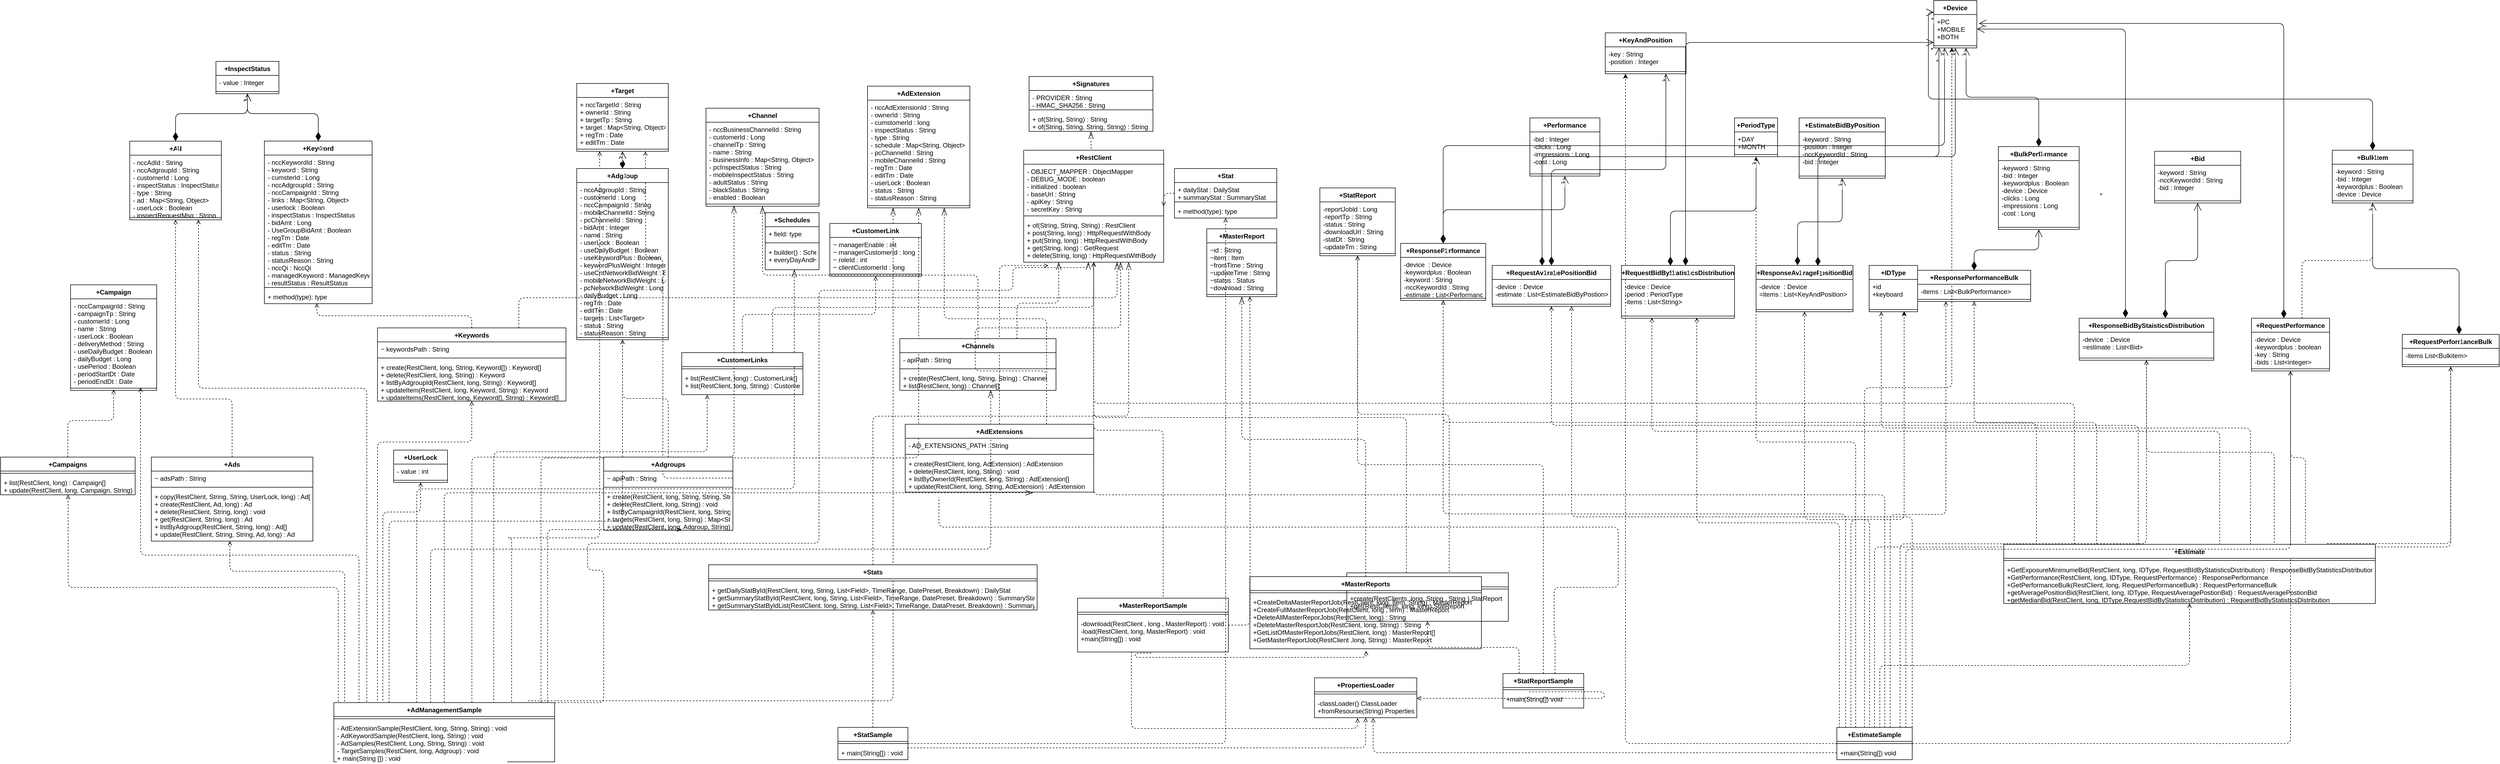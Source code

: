 <mxfile version="15.5.2" type="github">
  <diagram id="C5RBs43oDa-KdzZeNtuy" name="Page-1">
    <mxGraphModel dx="6063" dy="722" grid="1" gridSize="10" guides="1" tooltips="1" connect="1" arrows="1" fold="1" page="1" pageScale="1" pageWidth="4700" pageHeight="1500" math="0" shadow="0">
      <root>
        <mxCell id="WIyWlLk6GJQsqaUBKTNV-0" />
        <mxCell id="WIyWlLk6GJQsqaUBKTNV-1" parent="WIyWlLk6GJQsqaUBKTNV-0" />
        <mxCell id="idtFsPLVlB8KMN15-Iu1-218" style="edgeStyle=orthogonalEdgeStyle;orthogonalLoop=1;jettySize=auto;html=1;entryX=0.5;entryY=1;entryDx=0;entryDy=0;dashed=1;endArrow=open;endFill=0;exitX=0.369;exitY=-0.003;exitDx=0;exitDy=0;exitPerimeter=0;" parent="WIyWlLk6GJQsqaUBKTNV-1" source="-4e21ovLT8-M-5KT2Jtu-27" target="IsPKWjWjbbhWOZvx0KAc-53" edge="1">
          <mxGeometry relative="1" as="geometry" />
        </mxCell>
        <mxCell id="7ZvF9bT9IcwRX-JwGskH-4" value="+Campaign" style="swimlane;fontStyle=1;align=center;verticalAlign=top;childLayout=stackLayout;horizontal=1;startSize=26;horizontalStack=0;resizeParent=1;resizeParentMax=0;resizeLast=0;collapsible=1;marginBottom=0;labelBackgroundColor=default;" parent="WIyWlLk6GJQsqaUBKTNV-1" vertex="1">
          <mxGeometry x="-4550" y="558" width="160" height="196" as="geometry">
            <mxRectangle x="10" y="382" width="90" height="26" as="alternateBounds" />
          </mxGeometry>
        </mxCell>
        <mxCell id="7ZvF9bT9IcwRX-JwGskH-5" value="- nccCampaignId : String&#xa;- campaignTp : String&#xa;- customerId : Long&#xa;- name : String&#xa;- userLock : Boolean&#xa;- deliveryMethod : String&#xa;- useDailyBudget : Boolean&#xa;- dailyBudget : Long&#xa;- usePeriod : Boolean&#xa;- periodStartDt : Date&#xa;- periodEndDt : Date" style="text;strokeColor=none;fillColor=none;align=left;verticalAlign=top;spacingLeft=4;spacingRight=4;overflow=hidden;rotatable=0;points=[[0,0.5],[1,0.5]];portConstraint=eastwest;labelBackgroundColor=default;" parent="7ZvF9bT9IcwRX-JwGskH-4" vertex="1">
          <mxGeometry y="26" width="160" height="162" as="geometry" />
        </mxCell>
        <mxCell id="7ZvF9bT9IcwRX-JwGskH-6" value="" style="line;strokeWidth=1;fillColor=none;align=left;verticalAlign=middle;spacingTop=-1;spacingLeft=3;spacingRight=3;rotatable=0;labelPosition=right;points=[];portConstraint=eastwest;labelBackgroundColor=default;" parent="7ZvF9bT9IcwRX-JwGskH-4" vertex="1">
          <mxGeometry y="188" width="160" height="8" as="geometry" />
        </mxCell>
        <mxCell id="7ZvF9bT9IcwRX-JwGskH-8" value="+Ad" style="swimlane;fontStyle=1;align=center;verticalAlign=top;childLayout=stackLayout;horizontal=1;startSize=26;horizontalStack=0;resizeParent=1;resizeParentMax=0;resizeLast=0;collapsible=1;marginBottom=0;labelBackgroundColor=default;" parent="WIyWlLk6GJQsqaUBKTNV-1" vertex="1">
          <mxGeometry x="-4440" y="291.28" width="170" height="146" as="geometry">
            <mxRectangle x="120" y="322" width="50" height="26" as="alternateBounds" />
          </mxGeometry>
        </mxCell>
        <mxCell id="7ZvF9bT9IcwRX-JwGskH-9" value="- nccAdId : String&#xa;- nccAdgroupId : String&#xa;- customerId : Long&#xa;- inspectStatus : InspectStatus&#xa;- type : String&#xa;- ad : Map&lt;String, Object&gt;&#xa;- userLock : Boolean&#xa;- inspectRequestMsg : String&#xa;" style="text;strokeColor=none;fillColor=none;align=left;verticalAlign=top;spacingLeft=4;spacingRight=4;overflow=hidden;rotatable=0;points=[[0,0.5],[1,0.5]];portConstraint=eastwest;labelBackgroundColor=default;" parent="7ZvF9bT9IcwRX-JwGskH-8" vertex="1">
          <mxGeometry y="26" width="170" height="112" as="geometry" />
        </mxCell>
        <mxCell id="7ZvF9bT9IcwRX-JwGskH-10" value="" style="line;strokeWidth=1;fillColor=none;align=left;verticalAlign=middle;spacingTop=-1;spacingLeft=3;spacingRight=3;rotatable=0;labelPosition=right;points=[];portConstraint=eastwest;labelBackgroundColor=default;" parent="7ZvF9bT9IcwRX-JwGskH-8" vertex="1">
          <mxGeometry y="138" width="170" height="8" as="geometry" />
        </mxCell>
        <mxCell id="idtFsPLVlB8KMN15-Iu1-111" style="edgeStyle=orthogonalEdgeStyle;orthogonalLoop=1;jettySize=auto;html=1;entryX=0.5;entryY=1;entryDx=0;entryDy=0;dashed=1;fontSize=11;verticalAlign=middle;endFill=0;endArrow=open;exitX=0.647;exitY=0;exitDx=0;exitDy=0;startArrow=none;exitPerimeter=0;" parent="WIyWlLk6GJQsqaUBKTNV-1" source="idtFsPLVlB8KMN15-Iu1-2" target="idtFsPLVlB8KMN15-Iu1-30" edge="1">
          <mxGeometry relative="1" as="geometry" />
        </mxCell>
        <mxCell id="idtFsPLVlB8KMN15-Iu1-112" style="edgeStyle=orthogonalEdgeStyle;orthogonalLoop=1;jettySize=auto;html=1;entryX=0.5;entryY=1;entryDx=0;entryDy=0;dashed=1;fontSize=11;verticalAlign=middle;endFill=0;endArrow=open;exitX=0.5;exitY=0;exitDx=0;exitDy=0;" parent="WIyWlLk6GJQsqaUBKTNV-1" source="-4e21ovLT8-M-5KT2Jtu-19" target="-4e21ovLT8-M-5KT2Jtu-39" edge="1">
          <mxGeometry relative="1" as="geometry" />
        </mxCell>
        <mxCell id="idtFsPLVlB8KMN15-Iu1-113" style="edgeStyle=orthogonalEdgeStyle;orthogonalLoop=1;jettySize=auto;html=1;entryX=0.5;entryY=1;entryDx=0;entryDy=0;dashed=1;fontSize=11;verticalAlign=middle;endFill=0;endArrow=open;" parent="WIyWlLk6GJQsqaUBKTNV-1" source="-4e21ovLT8-M-5KT2Jtu-19" target="idtFsPLVlB8KMN15-Iu1-2" edge="1">
          <mxGeometry relative="1" as="geometry" />
        </mxCell>
        <mxCell id="idtFsPLVlB8KMN15-Iu1-114" style="edgeStyle=orthogonalEdgeStyle;orthogonalLoop=1;jettySize=auto;html=1;entryX=0.5;entryY=1;entryDx=0;entryDy=0;dashed=1;fontSize=11;verticalAlign=middle;endFill=0;endArrow=open;exitX=0.839;exitY=-0.009;exitDx=0;exitDy=0;exitPerimeter=0;" parent="WIyWlLk6GJQsqaUBKTNV-1" source="-4e21ovLT8-M-5KT2Jtu-19" target="idtFsPLVlB8KMN15-Iu1-13" edge="1">
          <mxGeometry relative="1" as="geometry" />
        </mxCell>
        <mxCell id="idtFsPLVlB8KMN15-Iu1-115" style="edgeStyle=orthogonalEdgeStyle;orthogonalLoop=1;jettySize=auto;html=1;dashed=1;fontSize=11;verticalAlign=middle;exitX=0.707;exitY=0.004;exitDx=0;exitDy=0;endFill=0;endArrow=open;exitPerimeter=0;entryX=0.25;entryY=1;entryDx=0;entryDy=0;" parent="WIyWlLk6GJQsqaUBKTNV-1" source="-4e21ovLT8-M-5KT2Jtu-19" target="idtFsPLVlB8KMN15-Iu1-16" edge="1">
          <mxGeometry relative="1" as="geometry" />
        </mxCell>
        <mxCell id="idtFsPLVlB8KMN15-Iu1-116" style="edgeStyle=orthogonalEdgeStyle;orthogonalLoop=1;jettySize=auto;html=1;entryX=0.722;entryY=0.874;entryDx=0;entryDy=0;dashed=1;fontSize=12;verticalAlign=middle;exitX=0.187;exitY=0.03;exitDx=0;exitDy=0;exitPerimeter=0;entryPerimeter=0;" parent="WIyWlLk6GJQsqaUBKTNV-1" source="-4e21ovLT8-M-5KT2Jtu-19" target="-4e21ovLT8-M-5KT2Jtu-37" edge="1">
          <mxGeometry relative="1" as="geometry" />
        </mxCell>
        <mxCell id="idtFsPLVlB8KMN15-Iu1-117" style="edgeStyle=orthogonalEdgeStyle;orthogonalLoop=1;jettySize=auto;html=1;dashed=1;fontSize=11;verticalAlign=middle;endFill=0;endArrow=open;exitX=0.57;exitY=0.017;exitDx=0;exitDy=0;exitPerimeter=0;" parent="WIyWlLk6GJQsqaUBKTNV-1" source="-4e21ovLT8-M-5KT2Jtu-19" target="-4e21ovLT8-M-5KT2Jtu-23" edge="1">
          <mxGeometry relative="1" as="geometry" />
        </mxCell>
        <mxCell id="idtFsPLVlB8KMN15-Iu1-118" style="edgeStyle=orthogonalEdgeStyle;orthogonalLoop=1;jettySize=auto;html=1;entryX=0.5;entryY=1;entryDx=0;entryDy=0;dashed=1;fontSize=11;verticalAlign=middle;endFill=0;endArrow=open;exitX=0.434;exitY=0.03;exitDx=0;exitDy=0;exitPerimeter=0;" parent="WIyWlLk6GJQsqaUBKTNV-1" source="-4e21ovLT8-M-5KT2Jtu-19" target="idtFsPLVlB8KMN15-Iu1-10" edge="1">
          <mxGeometry relative="1" as="geometry" />
        </mxCell>
        <mxCell id="idtFsPLVlB8KMN15-Iu1-119" style="edgeStyle=orthogonalEdgeStyle;orthogonalLoop=1;jettySize=auto;html=1;dashed=1;fontSize=11;verticalAlign=middle;endFill=0;endArrow=open;exitX=0.034;exitY=0.017;exitDx=0;exitDy=0;exitPerimeter=0;entryX=0.666;entryY=0.879;entryDx=0;entryDy=0;entryPerimeter=0;" parent="WIyWlLk6GJQsqaUBKTNV-1" source="-4e21ovLT8-M-5KT2Jtu-19" target="idtFsPLVlB8KMN15-Iu1-21" edge="1">
          <mxGeometry relative="1" as="geometry">
            <mxPoint x="-1560" y="620" as="targetPoint" />
          </mxGeometry>
        </mxCell>
        <mxCell id="idtFsPLVlB8KMN15-Iu1-120" style="edgeStyle=orthogonalEdgeStyle;orthogonalLoop=1;jettySize=auto;html=1;entryX=0.67;entryY=1;entryDx=0;entryDy=0;entryPerimeter=0;dashed=1;fontSize=11;verticalAlign=middle;endFill=0;endArrow=open;exitX=1;exitY=0;exitDx=0;exitDy=0;" parent="WIyWlLk6GJQsqaUBKTNV-1" source="-4e21ovLT8-M-5KT2Jtu-19" target="-4e21ovLT8-M-5KT2Jtu-53" edge="1">
          <mxGeometry relative="1" as="geometry" />
        </mxCell>
        <mxCell id="idtFsPLVlB8KMN15-Iu1-121" style="edgeStyle=orthogonalEdgeStyle;orthogonalLoop=1;jettySize=auto;html=1;entryX=0.5;entryY=1;entryDx=0;entryDy=0;dashed=1;fontSize=11;verticalAlign=middle;endFill=0;endArrow=open;exitX=0.116;exitY=0.004;exitDx=0;exitDy=0;exitPerimeter=0;" parent="WIyWlLk6GJQsqaUBKTNV-1" source="-4e21ovLT8-M-5KT2Jtu-19" target="idtFsPLVlB8KMN15-Iu1-7" edge="1">
          <mxGeometry relative="1" as="geometry" />
        </mxCell>
        <mxCell id="idtFsPLVlB8KMN15-Iu1-122" style="edgeStyle=orthogonalEdgeStyle;orthogonalLoop=1;jettySize=auto;html=1;entryX=0.5;entryY=1;entryDx=0;entryDy=0;dashed=1;fontSize=12;verticalAlign=middle;exitX=0.25;exitY=0;exitDx=0;exitDy=0;" parent="WIyWlLk6GJQsqaUBKTNV-1" source="-4e21ovLT8-M-5KT2Jtu-19" target="idtFsPLVlB8KMN15-Iu1-45" edge="1">
          <mxGeometry relative="1" as="geometry" />
        </mxCell>
        <mxCell id="idtFsPLVlB8KMN15-Iu1-126" style="edgeStyle=orthogonalEdgeStyle;orthogonalLoop=1;jettySize=auto;html=1;entryX=0.25;entryY=1;entryDx=0;entryDy=0;dashed=1;fontSize=12;verticalAlign=middle;" parent="WIyWlLk6GJQsqaUBKTNV-1" source="-4e21ovLT8-M-5KT2Jtu-19" target="idtFsPLVlB8KMN15-Iu1-123" edge="1">
          <mxGeometry relative="1" as="geometry" />
        </mxCell>
        <mxCell id="idtFsPLVlB8KMN15-Iu1-127" style="edgeStyle=orthogonalEdgeStyle;orthogonalLoop=1;jettySize=auto;html=1;entryX=0.419;entryY=0.92;entryDx=0;entryDy=0;dashed=1;fontSize=12;verticalAlign=middle;exitX=0.367;exitY=0.004;exitDx=0;exitDy=0;exitPerimeter=0;entryPerimeter=0;" parent="WIyWlLk6GJQsqaUBKTNV-1" source="-4e21ovLT8-M-5KT2Jtu-19" target="idtFsPLVlB8KMN15-Iu1-50" edge="1">
          <mxGeometry relative="1" as="geometry" />
        </mxCell>
        <mxCell id="idtFsPLVlB8KMN15-Iu1-128" style="edgeStyle=orthogonalEdgeStyle;orthogonalLoop=1;jettySize=auto;html=1;dashed=1;fontSize=11;verticalAlign=middle;endFill=0;endArrow=open;exitX=0.636;exitY=0.004;exitDx=0;exitDy=0;exitPerimeter=0;" parent="WIyWlLk6GJQsqaUBKTNV-1" source="-4e21ovLT8-M-5KT2Jtu-19" target="IsPKWjWjbbhWOZvx0KAc-53" edge="1">
          <mxGeometry relative="1" as="geometry" />
        </mxCell>
        <mxCell id="idtFsPLVlB8KMN15-Iu1-130" style="edgeStyle=orthogonalEdgeStyle;orthogonalLoop=1;jettySize=auto;html=1;entryX=0.576;entryY=1.017;entryDx=0;entryDy=0;entryPerimeter=0;dashed=1;fontSize=11;verticalAlign=middle;endFill=0;endArrow=open;exitX=0;exitY=0.5;exitDx=0;exitDy=0;" parent="WIyWlLk6GJQsqaUBKTNV-1" source="-4e21ovLT8-M-5KT2Jtu-22" target="-4e21ovLT8-M-5KT2Jtu-34" edge="1">
          <mxGeometry relative="1" as="geometry">
            <Array as="points">
              <mxPoint x="-2131" y="1427" />
              <mxPoint x="-2131" y="1363" />
            </Array>
          </mxGeometry>
        </mxCell>
        <mxCell id="-4e21ovLT8-M-5KT2Jtu-19" value="+EstimateSample" style="swimlane;fontStyle=1;align=center;verticalAlign=top;childLayout=stackLayout;horizontal=1;startSize=26;horizontalStack=0;resizeParent=1;resizeParentMax=0;resizeLast=0;collapsible=1;marginBottom=0;" parent="WIyWlLk6GJQsqaUBKTNV-1" vertex="1">
          <mxGeometry x="-1270" y="1380" width="140" height="60" as="geometry">
            <mxRectangle x="2600" y="890" width="130" height="26" as="alternateBounds" />
          </mxGeometry>
        </mxCell>
        <mxCell id="-4e21ovLT8-M-5KT2Jtu-21" value="" style="line;strokeWidth=1;fillColor=none;align=left;verticalAlign=middle;spacingTop=-1;spacingLeft=3;spacingRight=3;rotatable=0;labelPosition=right;points=[];portConstraint=eastwest;" parent="-4e21ovLT8-M-5KT2Jtu-19" vertex="1">
          <mxGeometry y="26" width="140" height="8" as="geometry" />
        </mxCell>
        <mxCell id="-4e21ovLT8-M-5KT2Jtu-22" value="+main(String[]) void" style="text;strokeColor=none;fillColor=none;align=left;verticalAlign=top;spacingLeft=4;spacingRight=4;overflow=hidden;rotatable=0;points=[[0,0.5],[1,0.5]];portConstraint=eastwest;" parent="-4e21ovLT8-M-5KT2Jtu-19" vertex="1">
          <mxGeometry y="34" width="140" height="26" as="geometry" />
        </mxCell>
        <mxCell id="idtFsPLVlB8KMN15-Iu1-139" style="edgeStyle=orthogonalEdgeStyle;orthogonalLoop=1;jettySize=auto;html=1;dashed=1;fontSize=11;verticalAlign=middle;entryX=0.5;entryY=1;entryDx=0;entryDy=0;endFill=0;endArrow=open;exitX=0.87;exitY=-0.014;exitDx=0;exitDy=0;exitPerimeter=0;" parent="WIyWlLk6GJQsqaUBKTNV-1" source="-4e21ovLT8-M-5KT2Jtu-23" target="-4e21ovLT8-M-5KT2Jtu-39" edge="1">
          <mxGeometry relative="1" as="geometry">
            <mxPoint x="-900" y="558" as="targetPoint" />
          </mxGeometry>
        </mxCell>
        <mxCell id="idtFsPLVlB8KMN15-Iu1-140" style="edgeStyle=orthogonalEdgeStyle;orthogonalLoop=1;jettySize=auto;html=1;dashed=1;fontSize=11;verticalAlign=middle;endArrow=open;endFill=0;entryX=0.5;entryY=1;entryDx=0;entryDy=0;exitX=0.812;exitY=-0.027;exitDx=0;exitDy=0;exitPerimeter=0;" parent="WIyWlLk6GJQsqaUBKTNV-1" source="-4e21ovLT8-M-5KT2Jtu-23" target="idtFsPLVlB8KMN15-Iu1-2" edge="1">
          <mxGeometry relative="1" as="geometry">
            <mxPoint x="-840" y="618" as="targetPoint" />
            <mxPoint x="-400" y="1170" as="sourcePoint" />
          </mxGeometry>
        </mxCell>
        <mxCell id="idtFsPLVlB8KMN15-Iu1-141" style="edgeStyle=orthogonalEdgeStyle;orthogonalLoop=1;jettySize=auto;html=1;exitX=0.728;exitY=-0.026;exitDx=0;exitDy=0;dashed=1;fontSize=11;verticalAlign=middle;endArrow=open;endFill=0;entryX=0.5;entryY=1;entryDx=0;entryDy=0;exitPerimeter=0;" parent="WIyWlLk6GJQsqaUBKTNV-1" source="-4e21ovLT8-M-5KT2Jtu-23" target="idtFsPLVlB8KMN15-Iu1-13" edge="1">
          <mxGeometry relative="1" as="geometry">
            <mxPoint x="-890" y="598" as="targetPoint" />
          </mxGeometry>
        </mxCell>
        <mxCell id="idtFsPLVlB8KMN15-Iu1-142" style="edgeStyle=orthogonalEdgeStyle;orthogonalLoop=1;jettySize=auto;html=1;dashed=1;fontSize=12;verticalAlign=middle;endArrow=open;endFill=0;exitX=0.088;exitY=0.011;exitDx=0;exitDy=0;exitPerimeter=0;" parent="WIyWlLk6GJQsqaUBKTNV-1" source="-4e21ovLT8-M-5KT2Jtu-23" target="idtFsPLVlB8KMN15-Iu1-16" edge="1">
          <mxGeometry relative="1" as="geometry">
            <mxPoint x="-920" y="1160" as="sourcePoint" />
            <mxPoint x="-910" y="580" as="targetPoint" />
          </mxGeometry>
        </mxCell>
        <mxCell id="idtFsPLVlB8KMN15-Iu1-143" style="edgeStyle=orthogonalEdgeStyle;orthogonalLoop=1;jettySize=auto;html=1;entryX=0.25;entryY=1;entryDx=0;entryDy=0;dashed=1;fontSize=11;verticalAlign=middle;endFill=0;endArrow=open;exitX=0.664;exitY=0.009;exitDx=0;exitDy=0;exitPerimeter=0;" parent="WIyWlLk6GJQsqaUBKTNV-1" source="-4e21ovLT8-M-5KT2Jtu-23" target="-4e21ovLT8-M-5KT2Jtu-35" edge="1">
          <mxGeometry relative="1" as="geometry" />
        </mxCell>
        <mxCell id="idtFsPLVlB8KMN15-Iu1-145" style="edgeStyle=orthogonalEdgeStyle;orthogonalLoop=1;jettySize=auto;html=1;dashed=1;fontSize=11;verticalAlign=middle;endFill=0;endArrow=open;exitX=0.581;exitY=0.009;exitDx=0;exitDy=0;exitPerimeter=0;entryX=0.269;entryY=0.879;entryDx=0;entryDy=0;entryPerimeter=0;" parent="WIyWlLk6GJQsqaUBKTNV-1" source="-4e21ovLT8-M-5KT2Jtu-23" target="idtFsPLVlB8KMN15-Iu1-21" edge="1">
          <mxGeometry relative="1" as="geometry">
            <mxPoint x="-1620" y="548" as="targetPoint" />
          </mxGeometry>
        </mxCell>
        <mxCell id="idtFsPLVlB8KMN15-Iu1-146" style="edgeStyle=orthogonalEdgeStyle;orthogonalLoop=1;jettySize=auto;html=1;entryX=0.5;entryY=1;entryDx=0;entryDy=0;dashed=1;fontSize=11;verticalAlign=middle;endFill=0;endArrow=open;exitX=0.362;exitY=-0.003;exitDx=0;exitDy=0;exitPerimeter=0;" parent="WIyWlLk6GJQsqaUBKTNV-1" source="-4e21ovLT8-M-5KT2Jtu-23" target="-4e21ovLT8-M-5KT2Jtu-51" edge="1">
          <mxGeometry relative="1" as="geometry" />
        </mxCell>
        <mxCell id="idtFsPLVlB8KMN15-Iu1-147" style="edgeStyle=orthogonalEdgeStyle;orthogonalLoop=1;jettySize=auto;html=1;dashed=1;fontSize=11;verticalAlign=middle;endFill=0;endArrow=open;entryX=0.5;entryY=1;entryDx=0;entryDy=0;exitX=0.25;exitY=0;exitDx=0;exitDy=0;" parent="WIyWlLk6GJQsqaUBKTNV-1" source="-4e21ovLT8-M-5KT2Jtu-23" target="idtFsPLVlB8KMN15-Iu1-7" edge="1">
          <mxGeometry relative="1" as="geometry">
            <mxPoint x="-1890" y="548" as="targetPoint" />
            <mxPoint x="-920" y="1298" as="sourcePoint" />
          </mxGeometry>
        </mxCell>
        <mxCell id="idtFsPLVlB8KMN15-Iu1-148" style="edgeStyle=orthogonalEdgeStyle;orthogonalLoop=1;jettySize=auto;html=1;dashed=1;fontSize=11;verticalAlign=middle;endFill=0;endArrow=open;exitX=0.19;exitY=-0.001;exitDx=0;exitDy=0;exitPerimeter=0;" parent="WIyWlLk6GJQsqaUBKTNV-1" source="-4e21ovLT8-M-5KT2Jtu-23" target="IsPKWjWjbbhWOZvx0KAc-53" edge="1">
          <mxGeometry relative="1" as="geometry">
            <mxPoint x="-2540" y="568" as="targetPoint" />
          </mxGeometry>
        </mxCell>
        <mxCell id="-4e21ovLT8-M-5KT2Jtu-23" value="+Estimate" style="swimlane;fontStyle=1;align=center;verticalAlign=top;childLayout=stackLayout;horizontal=1;startSize=26;horizontalStack=0;resizeParent=1;resizeParentMax=0;resizeLast=0;collapsible=1;marginBottom=0;" parent="WIyWlLk6GJQsqaUBKTNV-1" vertex="1">
          <mxGeometry x="-960" y="1040" width="690" height="110" as="geometry" />
        </mxCell>
        <mxCell id="-4e21ovLT8-M-5KT2Jtu-25" value="" style="line;strokeWidth=1;fillColor=none;align=left;verticalAlign=middle;spacingTop=-1;spacingLeft=3;spacingRight=3;rotatable=0;labelPosition=right;points=[];portConstraint=eastwest;" parent="-4e21ovLT8-M-5KT2Jtu-23" vertex="1">
          <mxGeometry y="26" width="690" height="8" as="geometry" />
        </mxCell>
        <mxCell id="-4e21ovLT8-M-5KT2Jtu-26" value="+GetExposureMinimumeBid(RestClient, long, IDType, RequestBIdByStatisticsDistribution) : ResponseBidByStatisticsDistribution&#xa;+GetPerformance(RestClient, long, IDType, RequestPerformance) : ResponsePerformance&#xa;+GetPerformanceBulk(RestClient, long, RequestPerformanceBulk) : RequestPerformanceBulk&#xa;+getAveragePositionBid(RestClient, long, IDType, RequestAveragePostionBid) : RequestAveragePostionBid&#xa;+getMedianBid(RestClient, long, IDType,RequestBidByStatisticsDistribution) : RequestBidByStatisticsDistribution" style="text;strokeColor=none;fillColor=none;align=left;verticalAlign=top;spacingLeft=4;spacingRight=4;overflow=hidden;rotatable=0;points=[[0,0.5],[1,0.5]];portConstraint=eastwest;" parent="-4e21ovLT8-M-5KT2Jtu-23" vertex="1">
          <mxGeometry y="34" width="690" height="76" as="geometry" />
        </mxCell>
        <mxCell id="-4e21ovLT8-M-5KT2Jtu-31" value="+PropertiesLoader" style="swimlane;fontStyle=1;align=center;verticalAlign=top;childLayout=stackLayout;horizontal=1;startSize=26;horizontalStack=0;resizeParent=1;resizeParentMax=0;resizeLast=0;collapsible=1;marginBottom=0;" parent="WIyWlLk6GJQsqaUBKTNV-1" vertex="1">
          <mxGeometry x="-2240" y="1288" width="190" height="74" as="geometry">
            <mxRectangle x="1896" y="606" width="140" height="26" as="alternateBounds" />
          </mxGeometry>
        </mxCell>
        <mxCell id="-4e21ovLT8-M-5KT2Jtu-33" value="" style="line;strokeWidth=1;fillColor=none;align=left;verticalAlign=middle;spacingTop=-1;spacingLeft=3;spacingRight=3;rotatable=0;labelPosition=right;points=[];portConstraint=eastwest;" parent="-4e21ovLT8-M-5KT2Jtu-31" vertex="1">
          <mxGeometry y="26" width="190" height="8" as="geometry" />
        </mxCell>
        <mxCell id="-4e21ovLT8-M-5KT2Jtu-34" value="-classLoader() ClassLoader&#xa;+fromResourse(String) Properties" style="text;strokeColor=none;fillColor=none;align=left;verticalAlign=top;spacingLeft=4;spacingRight=4;overflow=hidden;rotatable=0;points=[[0,0.5],[1,0.5]];portConstraint=eastwest;" parent="-4e21ovLT8-M-5KT2Jtu-31" vertex="1">
          <mxGeometry y="34" width="190" height="40" as="geometry" />
        </mxCell>
        <mxCell id="-4e21ovLT8-M-5KT2Jtu-35" value="+IDType" style="swimlane;fontStyle=1;align=center;verticalAlign=top;childLayout=stackLayout;horizontal=1;startSize=26;horizontalStack=0;resizeParent=1;resizeParentMax=0;resizeLast=0;collapsible=1;marginBottom=0;arcSize=7;" parent="WIyWlLk6GJQsqaUBKTNV-1" vertex="1">
          <mxGeometry x="-1210" y="522" width="90" height="86" as="geometry" />
        </mxCell>
        <mxCell id="-4e21ovLT8-M-5KT2Jtu-36" value="+id&#xa;+keyboard" style="text;strokeColor=none;fillColor=none;align=left;verticalAlign=top;spacingLeft=4;spacingRight=4;overflow=hidden;rotatable=0;points=[[0,0.5],[1,0.5]];portConstraint=eastwest;" parent="-4e21ovLT8-M-5KT2Jtu-35" vertex="1">
          <mxGeometry y="26" width="90" height="52" as="geometry" />
        </mxCell>
        <mxCell id="-4e21ovLT8-M-5KT2Jtu-37" value="" style="line;strokeWidth=1;fillColor=none;align=left;verticalAlign=middle;spacingTop=-1;spacingLeft=3;spacingRight=3;rotatable=0;labelPosition=right;points=[];portConstraint=eastwest;" parent="-4e21ovLT8-M-5KT2Jtu-35" vertex="1">
          <mxGeometry y="78" width="90" height="8" as="geometry" />
        </mxCell>
        <mxCell id="-4e21ovLT8-M-5KT2Jtu-39" value="+RequestPerformanceBulk" style="swimlane;fontStyle=1;align=center;verticalAlign=top;childLayout=stackLayout;horizontal=1;startSize=26;horizontalStack=0;resizeParent=1;resizeParentMax=0;resizeLast=0;collapsible=1;marginBottom=0;" parent="WIyWlLk6GJQsqaUBKTNV-1" vertex="1">
          <mxGeometry x="-220" y="650" width="180" height="60" as="geometry" />
        </mxCell>
        <mxCell id="-4e21ovLT8-M-5KT2Jtu-40" value="-items List&lt;Bulkitem&gt;" style="text;strokeColor=none;fillColor=none;align=left;verticalAlign=top;spacingLeft=4;spacingRight=4;overflow=hidden;rotatable=0;points=[[0,0.5],[1,0.5]];portConstraint=eastwest;" parent="-4e21ovLT8-M-5KT2Jtu-39" vertex="1">
          <mxGeometry y="26" width="180" height="26" as="geometry" />
        </mxCell>
        <mxCell id="-4e21ovLT8-M-5KT2Jtu-41" value="" style="line;strokeWidth=1;fillColor=none;align=left;verticalAlign=middle;spacingTop=-1;spacingLeft=3;spacingRight=3;rotatable=0;labelPosition=right;points=[];portConstraint=eastwest;" parent="-4e21ovLT8-M-5KT2Jtu-39" vertex="1">
          <mxGeometry y="52" width="180" height="8" as="geometry" />
        </mxCell>
        <mxCell id="IsPKWjWjbbhWOZvx0KAc-90" style="edgeStyle=orthogonalEdgeStyle;orthogonalLoop=1;jettySize=auto;html=1;dashed=1;endArrow=open;endFill=0;entryX=0.6;entryY=0.982;entryDx=0;entryDy=0;entryPerimeter=0;exitX=0.968;exitY=-0.011;exitDx=0;exitDy=0;exitPerimeter=0;labelBackgroundColor=default;" parent="WIyWlLk6GJQsqaUBKTNV-1" source="7ZvF9bT9IcwRX-JwGskH-13" target="IsPKWjWjbbhWOZvx0KAc-7" edge="1">
          <mxGeometry relative="1" as="geometry">
            <mxPoint x="-3500" y="965" as="targetPoint" />
          </mxGeometry>
        </mxCell>
        <mxCell id="IsPKWjWjbbhWOZvx0KAc-91" style="edgeStyle=orthogonalEdgeStyle;orthogonalLoop=1;jettySize=auto;html=1;dashed=1;endArrow=open;endFill=0;entryX=0.5;entryY=1;entryDx=0;entryDy=0;labelBackgroundColor=default;" parent="WIyWlLk6GJQsqaUBKTNV-1" target="IsPKWjWjbbhWOZvx0KAc-0" edge="1">
          <mxGeometry relative="1" as="geometry">
            <mxPoint x="-3630" y="968" as="targetPoint" />
            <mxPoint x="-3980" y="1330" as="sourcePoint" />
            <Array as="points">
              <mxPoint x="-3980" y="850" />
              <mxPoint x="-3805" y="850" />
            </Array>
          </mxGeometry>
        </mxCell>
        <mxCell id="IsPKWjWjbbhWOZvx0KAc-92" style="edgeStyle=orthogonalEdgeStyle;orthogonalLoop=1;jettySize=auto;html=1;dashed=1;endArrow=open;endFill=0;entryX=0.502;entryY=1;entryDx=0;entryDy=0;entryPerimeter=0;labelBackgroundColor=default;exitX=0.02;exitY=-0.015;exitDx=0;exitDy=0;exitPerimeter=0;" parent="WIyWlLk6GJQsqaUBKTNV-1" source="7ZvF9bT9IcwRX-JwGskH-13" target="7ZvF9bT9IcwRX-JwGskH-32" edge="1">
          <mxGeometry relative="1" as="geometry">
            <mxPoint x="-3920" y="948" as="targetPoint" />
            <mxPoint x="-3762" y="1088" as="sourcePoint" />
            <Array as="points">
              <mxPoint x="-4052" y="1120" />
              <mxPoint x="-4554" y="1120" />
            </Array>
          </mxGeometry>
        </mxCell>
        <mxCell id="IsPKWjWjbbhWOZvx0KAc-93" style="edgeStyle=orthogonalEdgeStyle;orthogonalLoop=1;jettySize=auto;html=1;dashed=1;endArrow=open;endFill=0;entryX=0.486;entryY=1;entryDx=0;entryDy=0;entryPerimeter=0;labelBackgroundColor=default;exitX=0.049;exitY=-0.018;exitDx=0;exitDy=0;exitPerimeter=0;" parent="WIyWlLk6GJQsqaUBKTNV-1" source="7ZvF9bT9IcwRX-JwGskH-13" target="7ZvF9bT9IcwRX-JwGskH-36" edge="1">
          <mxGeometry relative="1" as="geometry">
            <mxPoint x="-3770" y="968" as="targetPoint" />
            <mxPoint x="-4020" y="1170" as="sourcePoint" />
            <Array as="points">
              <mxPoint x="-4041" y="1090" />
              <mxPoint x="-4254" y="1090" />
            </Array>
          </mxGeometry>
        </mxCell>
        <mxCell id="IsPKWjWjbbhWOZvx0KAc-94" style="edgeStyle=orthogonalEdgeStyle;orthogonalLoop=1;jettySize=auto;html=1;exitX=0.114;exitY=0.011;exitDx=0;exitDy=0;dashed=1;endArrow=open;endFill=0;exitPerimeter=0;labelBackgroundColor=default;" parent="WIyWlLk6GJQsqaUBKTNV-1" source="7ZvF9bT9IcwRX-JwGskH-13" edge="1">
          <mxGeometry relative="1" as="geometry">
            <mxPoint x="-4420" y="749" as="targetPoint" />
            <Array as="points">
              <mxPoint x="-4014" y="1060" />
              <mxPoint x="-4420" y="1060" />
              <mxPoint x="-4420" y="749" />
            </Array>
          </mxGeometry>
        </mxCell>
        <mxCell id="IsPKWjWjbbhWOZvx0KAc-96" style="edgeStyle=orthogonalEdgeStyle;orthogonalLoop=1;jettySize=auto;html=1;dashed=1;endArrow=open;endFill=0;labelBackgroundColor=default;entryX=0.75;entryY=1;entryDx=0;entryDy=0;exitX=0.149;exitY=-0.012;exitDx=0;exitDy=0;exitPerimeter=0;" parent="WIyWlLk6GJQsqaUBKTNV-1" source="7ZvF9bT9IcwRX-JwGskH-13" target="7ZvF9bT9IcwRX-JwGskH-8" edge="1">
          <mxGeometry relative="1" as="geometry">
            <mxPoint x="-4000" y="1339" as="sourcePoint" />
            <Array as="points">
              <mxPoint x="-4000" y="750" />
              <mxPoint x="-4312" y="750" />
            </Array>
          </mxGeometry>
        </mxCell>
        <mxCell id="IsPKWjWjbbhWOZvx0KAc-102" style="edgeStyle=orthogonalEdgeStyle;orthogonalLoop=1;jettySize=auto;html=1;entryX=0.5;entryY=1;entryDx=0;entryDy=0;dashed=1;endArrow=open;endFill=0;labelBackgroundColor=default;" parent="WIyWlLk6GJQsqaUBKTNV-1" target="7ZvF9bT9IcwRX-JwGskH-21" edge="1">
          <mxGeometry relative="1" as="geometry">
            <Array as="points">
              <mxPoint x="-3970" y="980" />
              <mxPoint x="-3900" y="980" />
            </Array>
            <mxPoint x="-3970" y="1330" as="sourcePoint" />
          </mxGeometry>
        </mxCell>
        <mxCell id="IsPKWjWjbbhWOZvx0KAc-107" style="edgeStyle=orthogonalEdgeStyle;orthogonalLoop=1;jettySize=auto;html=1;exitX=0.25;exitY=0;exitDx=0;exitDy=0;dashed=1;endArrow=open;endFill=0;entryX=0.5;entryY=1;entryDx=0;entryDy=0;labelBackgroundColor=default;" parent="WIyWlLk6GJQsqaUBKTNV-1" source="7ZvF9bT9IcwRX-JwGskH-13" target="IsPKWjWjbbhWOZvx0KAc-103" edge="1">
          <mxGeometry relative="1" as="geometry">
            <mxPoint x="-3500" y="658" as="targetPoint" />
          </mxGeometry>
        </mxCell>
        <mxCell id="IsPKWjWjbbhWOZvx0KAc-108" style="edgeStyle=orthogonalEdgeStyle;orthogonalLoop=1;jettySize=auto;html=1;entryX=0.21;entryY=1.007;entryDx=0;entryDy=0;entryPerimeter=0;dashed=1;endArrow=open;endFill=0;exitX=0.724;exitY=0.012;exitDx=0;exitDy=0;exitPerimeter=0;" parent="WIyWlLk6GJQsqaUBKTNV-1" source="7ZvF9bT9IcwRX-JwGskH-13" target="IsPKWjWjbbhWOZvx0KAc-23" edge="1">
          <mxGeometry relative="1" as="geometry">
            <mxPoint x="-3365" y="748" as="targetPoint" />
            <Array as="points">
              <mxPoint x="-3764" y="1332" />
              <mxPoint x="-3764" y="868" />
              <mxPoint x="-3368" y="868" />
            </Array>
            <mxPoint x="-3764" y="1178" as="sourcePoint" />
          </mxGeometry>
        </mxCell>
        <mxCell id="IsPKWjWjbbhWOZvx0KAc-121" style="edgeStyle=orthogonalEdgeStyle;orthogonalLoop=1;jettySize=auto;html=1;exitX=0.805;exitY=-0.015;exitDx=0;exitDy=0;dashed=1;endArrow=open;endFill=0;entryX=0.25;entryY=1;entryDx=0;entryDy=0;exitPerimeter=0;" parent="WIyWlLk6GJQsqaUBKTNV-1" source="7ZvF9bT9IcwRX-JwGskH-13" target="IsPKWjWjbbhWOZvx0KAc-8" edge="1">
          <mxGeometry relative="1" as="geometry">
            <mxPoint x="-3590" y="417.31" as="targetPoint" />
            <Array as="points">
              <mxPoint x="-3739" y="1028" />
              <mxPoint x="-3585" y="1028" />
            </Array>
          </mxGeometry>
        </mxCell>
        <mxCell id="IsPKWjWjbbhWOZvx0KAc-125" style="edgeStyle=orthogonalEdgeStyle;orthogonalLoop=1;jettySize=auto;html=1;exitX=0.375;exitY=0;exitDx=0;exitDy=0;entryX=0.54;entryY=0.992;entryDx=0;entryDy=0;entryPerimeter=0;startArrow=none;startFill=0;endArrow=openThin;startSize=14;endSize=12;sourcePerimeterSpacing=1;dashed=1;endFill=0;exitPerimeter=0;" parent="WIyWlLk6GJQsqaUBKTNV-1" source="7ZvF9bT9IcwRX-JwGskH-13" target="IsPKWjWjbbhWOZvx0KAc-27" edge="1">
          <mxGeometry relative="1" as="geometry" />
        </mxCell>
        <mxCell id="IsPKWjWjbbhWOZvx0KAc-128" style="edgeStyle=orthogonalEdgeStyle;orthogonalLoop=1;jettySize=auto;html=1;exitX=0.438;exitY=0;exitDx=0;exitDy=0;entryX=0.582;entryY=0.992;entryDx=0;entryDy=0;entryPerimeter=0;dashed=1;startFill=0;endArrow=openThin;endFill=0;startSize=14;endSize=12;sourcePerimeterSpacing=1;exitPerimeter=0;" parent="WIyWlLk6GJQsqaUBKTNV-1" source="7ZvF9bT9IcwRX-JwGskH-13" target="IsPKWjWjbbhWOZvx0KAc-31" edge="1">
          <mxGeometry relative="1" as="geometry" />
        </mxCell>
        <mxCell id="IsPKWjWjbbhWOZvx0KAc-129" style="edgeStyle=orthogonalEdgeStyle;orthogonalLoop=1;jettySize=auto;html=1;exitX=0.5;exitY=0;exitDx=0;exitDy=0;entryX=0.678;entryY=1.019;entryDx=0;entryDy=0;entryPerimeter=0;dashed=1;startFill=0;endArrow=openThin;endFill=0;startSize=14;endSize=12;sourcePerimeterSpacing=1;" parent="WIyWlLk6GJQsqaUBKTNV-1" source="7ZvF9bT9IcwRX-JwGskH-13" target="IsPKWjWjbbhWOZvx0KAc-47" edge="1">
          <mxGeometry relative="1" as="geometry">
            <Array as="points">
              <mxPoint x="-3856" y="944" />
            </Array>
          </mxGeometry>
        </mxCell>
        <mxCell id="IsPKWjWjbbhWOZvx0KAc-130" style="edgeStyle=orthogonalEdgeStyle;orthogonalLoop=1;jettySize=auto;html=1;exitX=1;exitY=0;exitDx=0;exitDy=0;dashed=1;startFill=0;endArrow=openThin;endFill=0;startSize=14;endSize=12;sourcePerimeterSpacing=1;" parent="WIyWlLk6GJQsqaUBKTNV-1" source="7ZvF9bT9IcwRX-JwGskH-13" target="IsPKWjWjbbhWOZvx0KAc-53" edge="1">
          <mxGeometry relative="1" as="geometry">
            <mxPoint x="-2663" y="493" as="targetPoint" />
            <Array as="points">
              <mxPoint x="-3560" y="1088" />
              <mxPoint x="-3590" y="1088" />
              <mxPoint x="-3590" y="1038" />
              <mxPoint x="-3160" y="1038" />
              <mxPoint x="-3160" y="568" />
              <mxPoint x="-2800" y="568" />
              <mxPoint x="-2800" y="526" />
              <mxPoint x="-2660" y="526" />
            </Array>
          </mxGeometry>
        </mxCell>
        <mxCell id="IsPKWjWjbbhWOZvx0KAc-133" style="edgeStyle=orthogonalEdgeStyle;orthogonalLoop=1;jettySize=auto;html=1;exitX=0.625;exitY=0;exitDx=0;exitDy=0;dashed=1;startFill=0;endArrow=openThin;endFill=0;startSize=14;endSize=12;sourcePerimeterSpacing=1;exitPerimeter=0;entryX=0.248;entryY=0.879;entryDx=0;entryDy=0;entryPerimeter=0;" parent="WIyWlLk6GJQsqaUBKTNV-1" source="7ZvF9bT9IcwRX-JwGskH-13" target="IsPKWjWjbbhWOZvx0KAc-34" edge="1">
          <mxGeometry relative="1" as="geometry">
            <mxPoint x="-3130" y="528" as="targetPoint" />
          </mxGeometry>
        </mxCell>
        <mxCell id="IsPKWjWjbbhWOZvx0KAc-135" style="edgeStyle=orthogonalEdgeStyle;orthogonalLoop=1;jettySize=auto;html=1;exitX=0.938;exitY=0;exitDx=0;exitDy=0;entryX=0.5;entryY=1;entryDx=0;entryDy=0;dashed=1;startFill=0;endArrow=openThin;endFill=0;startSize=14;endSize=12;sourcePerimeterSpacing=1;exitPerimeter=0;" parent="WIyWlLk6GJQsqaUBKTNV-1" source="7ZvF9bT9IcwRX-JwGskH-13" target="IsPKWjWjbbhWOZvx0KAc-40" edge="1">
          <mxGeometry relative="1" as="geometry" />
        </mxCell>
        <mxCell id="IsPKWjWjbbhWOZvx0KAc-140" style="edgeStyle=orthogonalEdgeStyle;orthogonalLoop=1;jettySize=auto;html=1;exitX=0.88;exitY=-0.031;exitDx=0;exitDy=0;entryX=0.25;entryY=1;entryDx=0;entryDy=0;dashed=1;startFill=0;endArrow=openThin;endFill=0;startSize=14;endSize=12;sourcePerimeterSpacing=1;exitPerimeter=0;" parent="WIyWlLk6GJQsqaUBKTNV-1" source="7ZvF9bT9IcwRX-JwGskH-13" target="IsPKWjWjbbhWOZvx0KAc-40" edge="1">
          <mxGeometry relative="1" as="geometry" />
        </mxCell>
        <mxCell id="idtFsPLVlB8KMN15-Iu1-217" style="edgeStyle=orthogonalEdgeStyle;orthogonalLoop=1;jettySize=auto;html=1;entryX=0.5;entryY=1;entryDx=0;entryDy=0;dashed=1;endArrow=open;endFill=0;exitX=0.634;exitY=-0.024;exitDx=0;exitDy=0;exitPerimeter=0;" parent="WIyWlLk6GJQsqaUBKTNV-1" source="-4e21ovLT8-M-5KT2Jtu-27" target="idtFsPLVlB8KMN15-Iu1-22" edge="1">
          <mxGeometry relative="1" as="geometry" />
        </mxCell>
        <mxCell id="7ZvF9bT9IcwRX-JwGskH-13" value="+AdManagementSample" style="swimlane;fontStyle=1;align=center;verticalAlign=top;childLayout=stackLayout;horizontal=1;startSize=26;horizontalStack=0;resizeParent=1;resizeParentMax=0;resizeLast=0;collapsible=1;marginBottom=0;labelBackgroundColor=default;" parent="WIyWlLk6GJQsqaUBKTNV-1" vertex="1">
          <mxGeometry x="-4061" y="1334" width="410" height="110" as="geometry">
            <mxRectangle x="240" y="890" width="160" height="26" as="alternateBounds" />
          </mxGeometry>
        </mxCell>
        <mxCell id="7ZvF9bT9IcwRX-JwGskH-15" value="" style="line;strokeWidth=1;fillColor=none;align=left;verticalAlign=middle;spacingTop=-1;spacingLeft=3;spacingRight=3;rotatable=0;labelPosition=right;points=[];portConstraint=eastwest;labelBackgroundColor=default;" parent="7ZvF9bT9IcwRX-JwGskH-13" vertex="1">
          <mxGeometry y="26" width="410" height="8" as="geometry" />
        </mxCell>
        <mxCell id="7ZvF9bT9IcwRX-JwGskH-16" value="- AdExtensionSample(RestClient, long, String, String) : void&#xa;- AdKeywordSample(RestClient, long, String) : void&#xa;- AdSamples(RestClient, Long, String, String) : void&#xa;- TargetSamples(RestClient, long, Adgroup) : void&#xa;+ main(String []) : void" style="text;strokeColor=none;fillColor=none;align=left;verticalAlign=top;spacingLeft=4;spacingRight=4;overflow=hidden;rotatable=0;points=[[0,0.5],[1,0.5]];portConstraint=eastwest;labelBackgroundColor=default;" parent="7ZvF9bT9IcwRX-JwGskH-13" vertex="1">
          <mxGeometry y="34" width="410" height="76" as="geometry" />
        </mxCell>
        <mxCell id="-4e21ovLT8-M-5KT2Jtu-27" value="+StatReports" style="swimlane;fontStyle=1;align=center;verticalAlign=top;childLayout=stackLayout;horizontal=1;startSize=26;horizontalStack=0;resizeParent=1;resizeParentMax=0;resizeLast=0;collapsible=1;marginBottom=0;" parent="WIyWlLk6GJQsqaUBKTNV-1" vertex="1">
          <mxGeometry x="-2180" y="1093" width="300" height="90" as="geometry">
            <mxRectangle x="2046" y="606" width="110" height="26" as="alternateBounds" />
          </mxGeometry>
        </mxCell>
        <mxCell id="-4e21ovLT8-M-5KT2Jtu-29" value="" style="line;strokeWidth=1;fillColor=none;align=left;verticalAlign=middle;spacingTop=-1;spacingLeft=3;spacingRight=3;rotatable=0;labelPosition=right;points=[];portConstraint=eastwest;" parent="-4e21ovLT8-M-5KT2Jtu-27" vertex="1">
          <mxGeometry y="26" width="300" height="8" as="geometry" />
        </mxCell>
        <mxCell id="-4e21ovLT8-M-5KT2Jtu-30" value="+create(RestClients, long, String , String ) StatReport&#xa;+get(RestClients, long, long) StatReport&#xa;" style="text;strokeColor=none;fillColor=none;align=left;verticalAlign=top;spacingLeft=4;spacingRight=4;overflow=hidden;rotatable=0;points=[[0,0.5],[1,0.5]];portConstraint=eastwest;" parent="-4e21ovLT8-M-5KT2Jtu-27" vertex="1">
          <mxGeometry y="34" width="300" height="56" as="geometry" />
        </mxCell>
        <mxCell id="7ZvF9bT9IcwRX-JwGskH-17" value="+Keyword" style="swimlane;fontStyle=1;align=center;verticalAlign=top;childLayout=stackLayout;horizontal=1;startSize=26;horizontalStack=0;resizeParent=1;resizeParentMax=0;resizeLast=0;collapsible=1;marginBottom=0;" parent="WIyWlLk6GJQsqaUBKTNV-1" vertex="1">
          <mxGeometry x="-4190" y="291" width="200" height="302" as="geometry">
            <mxRectangle x="240" y="320" width="80" height="26" as="alternateBounds" />
          </mxGeometry>
        </mxCell>
        <mxCell id="7ZvF9bT9IcwRX-JwGskH-18" value="- nccKeywordId : String&#xa;- keyword : String&#xa;- cumsterId : Long&#xa;- nccAdgroupId : String&#xa;- nccCampaignId : String&#xa;- links : Map&lt;String, Object&gt;&#xa;- userlock : Boolean&#xa;- inspectStatus : InspectStatus&#xa;- bidAmt : Long&#xa;- UseGroupBidAmt : Boolean&#xa;- regTm : Date&#xa;- editTm : Date&#xa;- status : String&#xa;- statusReason : String&#xa;- nccQi : NccQi&#xa;- managedKeyword : ManagedKeyword&#xa;- resultStatus : ResultStatus&#xa;" style="text;strokeColor=none;fillColor=none;align=left;verticalAlign=top;spacingLeft=4;spacingRight=4;overflow=hidden;rotatable=0;points=[[0,0.5],[1,0.5]];portConstraint=eastwest;" parent="7ZvF9bT9IcwRX-JwGskH-17" vertex="1">
          <mxGeometry y="26" width="200" height="242" as="geometry" />
        </mxCell>
        <mxCell id="7ZvF9bT9IcwRX-JwGskH-19" value="" style="line;strokeWidth=1;fillColor=none;align=left;verticalAlign=middle;spacingTop=-1;spacingLeft=3;spacingRight=3;rotatable=0;labelPosition=right;points=[];portConstraint=eastwest;labelBackgroundColor=default;" parent="7ZvF9bT9IcwRX-JwGskH-17" vertex="1">
          <mxGeometry y="268" width="200" height="8" as="geometry" />
        </mxCell>
        <mxCell id="7ZvF9bT9IcwRX-JwGskH-20" value="+ method(type): type" style="text;strokeColor=none;fillColor=none;align=left;verticalAlign=top;spacingLeft=4;spacingRight=4;overflow=hidden;rotatable=0;points=[[0,0.5],[1,0.5]];portConstraint=eastwest;labelBackgroundColor=default;" parent="7ZvF9bT9IcwRX-JwGskH-17" vertex="1">
          <mxGeometry y="276" width="200" height="26" as="geometry" />
        </mxCell>
        <mxCell id="idtFsPLVlB8KMN15-Iu1-131" style="edgeStyle=orthogonalEdgeStyle;orthogonalLoop=1;jettySize=auto;html=1;entryX=0.5;entryY=1;entryDx=0;entryDy=0;dashed=1;fontSize=11;verticalAlign=middle;endFill=0;endArrow=open;exitX=0.5;exitY=0;exitDx=0;exitDy=0;" parent="WIyWlLk6GJQsqaUBKTNV-1" source="-4e21ovLT8-M-5KT2Jtu-44" target="idtFsPLVlB8KMN15-Iu1-22" edge="1">
          <mxGeometry relative="1" as="geometry" />
        </mxCell>
        <mxCell id="idtFsPLVlB8KMN15-Iu1-132" style="edgeStyle=orthogonalEdgeStyle;orthogonalLoop=1;jettySize=auto;html=1;dashed=1;fontSize=11;verticalAlign=middle;endFill=0;endArrow=open;exitX=0.2;exitY=-0.003;exitDx=0;exitDy=0;exitPerimeter=0;" parent="WIyWlLk6GJQsqaUBKTNV-1" source="-4e21ovLT8-M-5KT2Jtu-44" target="-4e21ovLT8-M-5KT2Jtu-27" edge="1">
          <mxGeometry relative="1" as="geometry" />
        </mxCell>
        <mxCell id="idtFsPLVlB8KMN15-Iu1-133" style="edgeStyle=orthogonalEdgeStyle;orthogonalLoop=1;jettySize=auto;html=1;dashed=1;fontSize=11;verticalAlign=middle;endFill=0;endArrow=open;exitX=0.5;exitY=0;exitDx=0;exitDy=0;entryX=0.176;entryY=1.077;entryDx=0;entryDy=0;entryPerimeter=0;startArrow=none;" parent="WIyWlLk6GJQsqaUBKTNV-1" source="IsPKWjWjbbhWOZvx0KAc-44" target="IsPKWjWjbbhWOZvx0KAc-56" edge="1">
          <mxGeometry relative="1" as="geometry">
            <Array as="points" />
          </mxGeometry>
        </mxCell>
        <mxCell id="idtFsPLVlB8KMN15-Iu1-219" style="edgeStyle=orthogonalEdgeStyle;orthogonalLoop=1;jettySize=auto;html=1;exitX=0.323;exitY=-0.006;exitDx=0;exitDy=0;dashed=1;endArrow=open;endFill=0;exitPerimeter=0;" parent="WIyWlLk6GJQsqaUBKTNV-1" source="-4e21ovLT8-M-5KT2Jtu-47" target="-4e21ovLT8-M-5KT2Jtu-34" edge="1">
          <mxGeometry relative="1" as="geometry">
            <mxPoint x="-1840" y="988" as="targetPoint" />
            <Array as="points">
              <mxPoint x="-1702" y="1326" />
            </Array>
          </mxGeometry>
        </mxCell>
        <mxCell id="-4e21ovLT8-M-5KT2Jtu-44" value="+StatReportSample" style="swimlane;fontStyle=1;align=center;verticalAlign=top;childLayout=stackLayout;horizontal=1;startSize=26;horizontalStack=0;resizeParent=1;resizeParentMax=0;resizeLast=0;collapsible=1;marginBottom=0;" parent="WIyWlLk6GJQsqaUBKTNV-1" vertex="1">
          <mxGeometry x="-1890" y="1280" width="150" height="64" as="geometry">
            <mxRectangle x="2240" y="890" width="140" height="26" as="alternateBounds" />
          </mxGeometry>
        </mxCell>
        <mxCell id="-4e21ovLT8-M-5KT2Jtu-46" value="" style="line;strokeWidth=1;fillColor=none;align=left;verticalAlign=middle;spacingTop=-1;spacingLeft=3;spacingRight=3;rotatable=0;labelPosition=right;points=[];portConstraint=eastwest;" parent="-4e21ovLT8-M-5KT2Jtu-44" vertex="1">
          <mxGeometry y="26" width="150" height="8" as="geometry" />
        </mxCell>
        <mxCell id="-4e21ovLT8-M-5KT2Jtu-47" value="+main(String[]) void" style="text;strokeColor=none;fillColor=none;align=left;verticalAlign=top;spacingLeft=4;spacingRight=4;overflow=hidden;rotatable=0;points=[[0,0.5],[1,0.5]];portConstraint=eastwest;" parent="-4e21ovLT8-M-5KT2Jtu-44" vertex="1">
          <mxGeometry y="34" width="150" height="30" as="geometry" />
        </mxCell>
        <mxCell id="7ZvF9bT9IcwRX-JwGskH-21" value="+UserLock" style="swimlane;fontStyle=1;align=center;verticalAlign=top;childLayout=stackLayout;horizontal=1;startSize=26;horizontalStack=0;resizeParent=1;resizeParentMax=0;resizeLast=0;collapsible=1;marginBottom=0;labelBackgroundColor=default;arcSize=2;" parent="WIyWlLk6GJQsqaUBKTNV-1" vertex="1">
          <mxGeometry x="-3950" y="865" width="100" height="60" as="geometry">
            <mxRectangle x="360" y="320" width="90" height="26" as="alternateBounds" />
          </mxGeometry>
        </mxCell>
        <mxCell id="7ZvF9bT9IcwRX-JwGskH-22" value="- value : int" style="text;strokeColor=none;fillColor=none;align=left;verticalAlign=top;spacingLeft=4;spacingRight=4;overflow=hidden;rotatable=0;points=[[0,0.5],[1,0.5]];portConstraint=eastwest;labelBackgroundColor=default;" parent="7ZvF9bT9IcwRX-JwGskH-21" vertex="1">
          <mxGeometry y="26" width="100" height="26" as="geometry" />
        </mxCell>
        <mxCell id="7ZvF9bT9IcwRX-JwGskH-23" value="" style="line;strokeWidth=1;fillColor=none;align=left;verticalAlign=middle;spacingTop=-1;spacingLeft=3;spacingRight=3;rotatable=0;labelPosition=right;points=[];portConstraint=eastwest;labelBackgroundColor=default;" parent="7ZvF9bT9IcwRX-JwGskH-21" vertex="1">
          <mxGeometry y="52" width="100" height="8" as="geometry" />
        </mxCell>
        <mxCell id="-4e21ovLT8-M-5KT2Jtu-51" value="+RequestAveragePositionBid" style="swimlane;fontStyle=1;align=center;verticalAlign=top;childLayout=stackLayout;horizontal=1;startSize=26;horizontalStack=0;resizeParent=1;resizeParentMax=0;resizeLast=0;collapsible=1;marginBottom=0;" parent="WIyWlLk6GJQsqaUBKTNV-1" vertex="1">
          <mxGeometry x="-1910" y="522" width="220" height="76" as="geometry" />
        </mxCell>
        <mxCell id="idtFsPLVlB8KMN15-Iu1-1" value="-device  : Device&#xa;-estimate : List&lt;EstimateBidByPostion&gt;" style="text;strokeColor=none;fillColor=none;align=left;verticalAlign=top;spacingLeft=4;spacingRight=4;overflow=hidden;rotatable=0;points=[[0,0.5],[1,0.5]];portConstraint=eastwest;" parent="-4e21ovLT8-M-5KT2Jtu-51" vertex="1">
          <mxGeometry y="26" width="220" height="42" as="geometry" />
        </mxCell>
        <mxCell id="-4e21ovLT8-M-5KT2Jtu-53" value="" style="line;strokeWidth=1;fillColor=none;align=left;verticalAlign=middle;spacingTop=-1;spacingLeft=3;spacingRight=3;rotatable=0;labelPosition=right;points=[];portConstraint=eastwest;" parent="-4e21ovLT8-M-5KT2Jtu-51" vertex="1">
          <mxGeometry y="68" width="220" height="8" as="geometry" />
        </mxCell>
        <mxCell id="7ZvF9bT9IcwRX-JwGskH-25" value="+InspectStatus" style="swimlane;fontStyle=1;align=center;verticalAlign=top;childLayout=stackLayout;horizontal=1;startSize=26;horizontalStack=0;resizeParent=1;resizeParentMax=0;resizeLast=0;collapsible=1;marginBottom=0;arcSize=19;" parent="WIyWlLk6GJQsqaUBKTNV-1" vertex="1">
          <mxGeometry x="-4280" y="143" width="117" height="60" as="geometry">
            <mxRectangle x="160" y="40" width="110" height="26" as="alternateBounds" />
          </mxGeometry>
        </mxCell>
        <mxCell id="7ZvF9bT9IcwRX-JwGskH-26" value="- value : Integer" style="text;strokeColor=none;fillColor=none;align=left;verticalAlign=top;spacingLeft=4;spacingRight=4;overflow=hidden;rotatable=0;points=[[0,0.5],[1,0.5]];portConstraint=eastwest;" parent="7ZvF9bT9IcwRX-JwGskH-25" vertex="1">
          <mxGeometry y="26" width="117" height="26" as="geometry" />
        </mxCell>
        <mxCell id="7ZvF9bT9IcwRX-JwGskH-27" value="" style="line;strokeWidth=1;fillColor=none;align=left;verticalAlign=middle;spacingTop=-1;spacingLeft=3;spacingRight=3;rotatable=0;labelPosition=right;points=[];portConstraint=eastwest;" parent="7ZvF9bT9IcwRX-JwGskH-25" vertex="1">
          <mxGeometry y="52" width="117" height="8" as="geometry" />
        </mxCell>
        <mxCell id="IsPKWjWjbbhWOZvx0KAc-95" style="edgeStyle=orthogonalEdgeStyle;orthogonalLoop=1;jettySize=auto;html=1;exitX=0.5;exitY=0;exitDx=0;exitDy=0;dashed=1;endArrow=open;endFill=0;labelBackgroundColor=default;entryX=0.5;entryY=0.836;entryDx=0;entryDy=0;entryPerimeter=0;" parent="WIyWlLk6GJQsqaUBKTNV-1" source="7ZvF9bT9IcwRX-JwGskH-29" target="7ZvF9bT9IcwRX-JwGskH-6" edge="1">
          <mxGeometry relative="1" as="geometry">
            <mxPoint x="-4470" y="760" as="targetPoint" />
            <Array as="points">
              <mxPoint x="-4555" y="810" />
              <mxPoint x="-4470" y="810" />
            </Array>
          </mxGeometry>
        </mxCell>
        <mxCell id="7ZvF9bT9IcwRX-JwGskH-29" value="+Campaigns" style="swimlane;fontStyle=1;align=center;verticalAlign=top;childLayout=stackLayout;horizontal=1;startSize=26;horizontalStack=0;resizeParent=1;resizeParentMax=0;resizeLast=0;collapsible=1;marginBottom=0;labelBackgroundColor=default;" parent="WIyWlLk6GJQsqaUBKTNV-1" vertex="1">
          <mxGeometry x="-4680" y="878" width="250" height="70" as="geometry">
            <mxRectangle x="20" y="710" width="100" height="26" as="alternateBounds" />
          </mxGeometry>
        </mxCell>
        <mxCell id="7ZvF9bT9IcwRX-JwGskH-31" value="" style="line;strokeWidth=1;fillColor=none;align=left;verticalAlign=middle;spacingTop=-1;spacingLeft=3;spacingRight=3;rotatable=0;labelPosition=right;points=[];portConstraint=eastwest;labelBackgroundColor=default;" parent="7ZvF9bT9IcwRX-JwGskH-29" vertex="1">
          <mxGeometry y="26" width="250" height="8" as="geometry" />
        </mxCell>
        <mxCell id="7ZvF9bT9IcwRX-JwGskH-32" value="+ list(RestClient, long) : Campaign[]&#xa;+ update(RestClient, long, Campaign, String) : Campaign" style="text;strokeColor=none;fillColor=none;align=left;verticalAlign=top;spacingLeft=4;spacingRight=4;overflow=hidden;rotatable=0;points=[[0,0.5],[1,0.5]];portConstraint=eastwest;labelBackgroundColor=default;" parent="7ZvF9bT9IcwRX-JwGskH-29" vertex="1">
          <mxGeometry y="34" width="250" height="36" as="geometry" />
        </mxCell>
        <mxCell id="IsPKWjWjbbhWOZvx0KAc-97" style="edgeStyle=orthogonalEdgeStyle;orthogonalLoop=1;jettySize=auto;html=1;exitX=0.5;exitY=0;exitDx=0;exitDy=0;dashed=1;endArrow=open;endFill=0;entryX=0.5;entryY=1;entryDx=0;entryDy=0;labelBackgroundColor=default;" parent="WIyWlLk6GJQsqaUBKTNV-1" source="7ZvF9bT9IcwRX-JwGskH-33" target="7ZvF9bT9IcwRX-JwGskH-8" edge="1">
          <mxGeometry relative="1" as="geometry">
            <mxPoint x="-3870" y="540" as="targetPoint" />
            <Array as="points">
              <mxPoint x="-4250" y="770" />
              <mxPoint x="-4355" y="770" />
            </Array>
          </mxGeometry>
        </mxCell>
        <mxCell id="7ZvF9bT9IcwRX-JwGskH-33" value="+Ads" style="swimlane;fontStyle=1;align=center;verticalAlign=top;childLayout=stackLayout;horizontal=1;startSize=26;horizontalStack=0;resizeParent=1;resizeParentMax=0;resizeLast=0;collapsible=1;marginBottom=0;fillStyle=auto;fillColor=#FFFFFF;labelBackgroundColor=default;" parent="WIyWlLk6GJQsqaUBKTNV-1" vertex="1">
          <mxGeometry x="-4400" y="878" width="300" height="156" as="geometry">
            <mxRectangle x="130" y="710" width="60" height="26" as="alternateBounds" />
          </mxGeometry>
        </mxCell>
        <mxCell id="7ZvF9bT9IcwRX-JwGskH-34" value="~ adsPath : String" style="text;strokeColor=none;fillColor=none;align=left;verticalAlign=top;spacingLeft=4;spacingRight=4;overflow=hidden;rotatable=0;points=[[0,0.5],[1,0.5]];portConstraint=eastwest;labelBackgroundColor=default;" parent="7ZvF9bT9IcwRX-JwGskH-33" vertex="1">
          <mxGeometry y="26" width="300" height="26" as="geometry" />
        </mxCell>
        <mxCell id="7ZvF9bT9IcwRX-JwGskH-35" value="" style="line;strokeWidth=1;fillColor=none;align=left;verticalAlign=middle;spacingTop=-1;spacingLeft=3;spacingRight=3;rotatable=0;labelPosition=right;points=[];portConstraint=eastwest;labelBackgroundColor=default;" parent="7ZvF9bT9IcwRX-JwGskH-33" vertex="1">
          <mxGeometry y="52" width="300" height="8" as="geometry" />
        </mxCell>
        <mxCell id="7ZvF9bT9IcwRX-JwGskH-36" value="+ copy(RestClient, String, String, UserLock, long) : Ad[]&#xa;+ create(RestClient, Ad, long) : Ad&#xa;+ delete(RestClient, String, long) : void&#xa;+ get(RestClient, String, long) : Ad&#xa;+ listByAdgroup(RestClient, String, long) : Ad[]&#xa;+ update(RestClient, String, String, Ad, long) : Ad" style="text;strokeColor=none;fillColor=none;align=left;verticalAlign=top;spacingLeft=4;spacingRight=4;overflow=hidden;rotatable=0;points=[[0,0.5],[1,0.5]];portConstraint=eastwest;labelBackgroundColor=default;" parent="7ZvF9bT9IcwRX-JwGskH-33" vertex="1">
          <mxGeometry y="60" width="300" height="96" as="geometry" />
        </mxCell>
        <mxCell id="idtFsPLVlB8KMN15-Iu1-179" style="edgeStyle=orthogonalEdgeStyle;orthogonalLoop=1;jettySize=auto;html=1;fontSize=12;startArrow=diamondThin;startFill=1;endArrow=open;startSize=14;endSize=12;strokeColor=#0F0F0F;exitX=0.414;exitY=0;exitDx=0;exitDy=0;exitPerimeter=0;entryX=1.046;entryY=0.306;entryDx=0;entryDy=0;entryPerimeter=0;" parent="WIyWlLk6GJQsqaUBKTNV-1" source="idtFsPLVlB8KMN15-Iu1-2" target="idtFsPLVlB8KMN15-Iu1-49" edge="1">
          <mxGeometry relative="1" as="geometry" />
        </mxCell>
        <mxCell id="IsPKWjWjbbhWOZvx0KAc-98" style="edgeStyle=orthogonalEdgeStyle;orthogonalLoop=1;jettySize=auto;html=1;exitX=0.5;exitY=0;exitDx=0;exitDy=0;entryX=0.487;entryY=0.978;entryDx=0;entryDy=0;entryPerimeter=0;dashed=1;endArrow=open;endFill=0;labelBackgroundColor=default;" parent="WIyWlLk6GJQsqaUBKTNV-1" source="IsPKWjWjbbhWOZvx0KAc-0" target="7ZvF9bT9IcwRX-JwGskH-20" edge="1">
          <mxGeometry relative="1" as="geometry" />
        </mxCell>
        <mxCell id="IsPKWjWjbbhWOZvx0KAc-138" style="edgeStyle=orthogonalEdgeStyle;orthogonalLoop=1;jettySize=auto;html=1;exitX=0.75;exitY=0;exitDx=0;exitDy=0;entryX=0.667;entryY=1;entryDx=0;entryDy=0;entryPerimeter=0;dashed=1;startFill=0;endArrow=openThin;endFill=0;startSize=14;endSize=12;sourcePerimeterSpacing=1;" parent="WIyWlLk6GJQsqaUBKTNV-1" source="IsPKWjWjbbhWOZvx0KAc-0" target="IsPKWjWjbbhWOZvx0KAc-56" edge="1">
          <mxGeometry relative="1" as="geometry" />
        </mxCell>
        <mxCell id="IsPKWjWjbbhWOZvx0KAc-0" value="+Keywords" style="swimlane;fontStyle=1;align=center;verticalAlign=top;childLayout=stackLayout;horizontal=1;startSize=26;horizontalStack=0;resizeParent=1;resizeParentMax=0;resizeLast=0;collapsible=1;marginBottom=0;" parent="WIyWlLk6GJQsqaUBKTNV-1" vertex="1">
          <mxGeometry x="-3980" y="638" width="350" height="136" as="geometry">
            <mxRectangle x="370" y="720" width="90" height="26" as="alternateBounds" />
          </mxGeometry>
        </mxCell>
        <mxCell id="IsPKWjWjbbhWOZvx0KAc-1" value="~ keywordsPath : String" style="text;strokeColor=none;fillColor=none;align=left;verticalAlign=top;spacingLeft=4;spacingRight=4;overflow=hidden;rotatable=0;points=[[0,0.5],[1,0.5]];portConstraint=eastwest;" parent="IsPKWjWjbbhWOZvx0KAc-0" vertex="1">
          <mxGeometry y="26" width="350" height="26" as="geometry" />
        </mxCell>
        <mxCell id="IsPKWjWjbbhWOZvx0KAc-2" value="" style="line;strokeWidth=1;fillColor=none;align=left;verticalAlign=middle;spacingTop=-1;spacingLeft=3;spacingRight=3;rotatable=0;labelPosition=right;points=[];portConstraint=eastwest;" parent="IsPKWjWjbbhWOZvx0KAc-0" vertex="1">
          <mxGeometry y="52" width="350" height="8" as="geometry" />
        </mxCell>
        <mxCell id="IsPKWjWjbbhWOZvx0KAc-3" value="+ create(RestClient, long, String, Keyword[]) : Keyword[]&#xa;+ delete(RestClient, long, String) : Keyword&#xa;+ listByAdgroupId(RestClient, long, String) : Keyword[]&#xa;+ updateItem(RestClient, long, Keyword, String) : Keyword&#xa;+ updateItems(RestClient, long, Keyword[], String) : Keyword[]" style="text;strokeColor=none;fillColor=none;align=left;verticalAlign=top;spacingLeft=4;spacingRight=4;overflow=hidden;rotatable=0;points=[[0,0.5],[1,0.5]];portConstraint=eastwest;" parent="IsPKWjWjbbhWOZvx0KAc-0" vertex="1">
          <mxGeometry y="60" width="350" height="76" as="geometry" />
        </mxCell>
        <mxCell id="idtFsPLVlB8KMN15-Iu1-7" value="+ResponsePerformance" style="swimlane;fontStyle=1;align=center;verticalAlign=top;childLayout=stackLayout;horizontal=1;startSize=26;horizontalStack=0;resizeParent=1;resizeParentMax=0;resizeLast=0;collapsible=1;marginBottom=0;" parent="WIyWlLk6GJQsqaUBKTNV-1" vertex="1">
          <mxGeometry x="-2080" y="481" width="158" height="106" as="geometry" />
        </mxCell>
        <mxCell id="idtFsPLVlB8KMN15-Iu1-8" value="-device  : Device&#xa;-keywordplus : Boolean&#xa;-keyword : String&#xa;-nccKeywordId : String&#xa;-estimate : List&lt;Performance&gt;&#xa;" style="text;strokeColor=none;fillColor=none;align=left;verticalAlign=top;spacingLeft=4;spacingRight=4;overflow=hidden;rotatable=0;points=[[0,0.5],[1,0.5]];portConstraint=eastwest;" parent="idtFsPLVlB8KMN15-Iu1-7" vertex="1">
          <mxGeometry y="26" width="158" height="72" as="geometry" />
        </mxCell>
        <mxCell id="idtFsPLVlB8KMN15-Iu1-9" value="" style="line;strokeWidth=1;fillColor=none;align=left;verticalAlign=middle;spacingTop=-1;spacingLeft=3;spacingRight=3;rotatable=0;labelPosition=right;points=[];portConstraint=eastwest;" parent="idtFsPLVlB8KMN15-Iu1-7" vertex="1">
          <mxGeometry y="98" width="158" height="8" as="geometry" />
        </mxCell>
        <mxCell id="IsPKWjWjbbhWOZvx0KAc-122" style="edgeStyle=orthogonalEdgeStyle;orthogonalLoop=1;jettySize=auto;html=1;exitX=1;exitY=0.5;exitDx=0;exitDy=0;entryX=0.75;entryY=1;entryDx=0;entryDy=0;dashed=1;endArrow=open;endFill=0;" parent="WIyWlLk6GJQsqaUBKTNV-1" source="IsPKWjWjbbhWOZvx0KAc-5" target="IsPKWjWjbbhWOZvx0KAc-8" edge="1">
          <mxGeometry relative="1" as="geometry">
            <Array as="points">
              <mxPoint x="-3450" y="917" />
              <mxPoint x="-3450" y="508" />
              <mxPoint x="-3482" y="508" />
              <mxPoint x="-3482" y="468" />
            </Array>
          </mxGeometry>
        </mxCell>
        <mxCell id="IsPKWjWjbbhWOZvx0KAc-123" style="edgeStyle=orthogonalEdgeStyle;orthogonalLoop=1;jettySize=auto;html=1;exitX=0.5;exitY=0;exitDx=0;exitDy=0;entryX=0.5;entryY=1;entryDx=0;entryDy=0;dashed=1;endArrow=open;endFill=0;labelBackgroundColor=default;" parent="WIyWlLk6GJQsqaUBKTNV-1" source="IsPKWjWjbbhWOZvx0KAc-4" target="IsPKWjWjbbhWOZvx0KAc-103" edge="1">
          <mxGeometry relative="1" as="geometry" />
        </mxCell>
        <mxCell id="IsPKWjWjbbhWOZvx0KAc-4" value="+Adgroups" style="swimlane;fontStyle=1;align=center;verticalAlign=top;childLayout=stackLayout;horizontal=1;startSize=26;horizontalStack=0;resizeParent=1;resizeParentMax=0;resizeLast=0;collapsible=1;marginBottom=0;" parent="WIyWlLk6GJQsqaUBKTNV-1" vertex="1">
          <mxGeometry x="-3560" y="878" width="240" height="136" as="geometry">
            <mxRectangle x="500" y="720" width="90" height="26" as="alternateBounds" />
          </mxGeometry>
        </mxCell>
        <mxCell id="IsPKWjWjbbhWOZvx0KAc-5" value="~ apiPath : String" style="text;strokeColor=none;fillColor=none;align=left;verticalAlign=top;spacingLeft=4;spacingRight=4;overflow=hidden;rotatable=0;points=[[0,0.5],[1,0.5]];portConstraint=eastwest;" parent="IsPKWjWjbbhWOZvx0KAc-4" vertex="1">
          <mxGeometry y="26" width="240" height="26" as="geometry" />
        </mxCell>
        <mxCell id="IsPKWjWjbbhWOZvx0KAc-6" value="" style="line;strokeWidth=1;fillColor=none;align=left;verticalAlign=middle;spacingTop=-1;spacingLeft=3;spacingRight=3;rotatable=0;labelPosition=right;points=[];portConstraint=eastwest;" parent="IsPKWjWjbbhWOZvx0KAc-4" vertex="1">
          <mxGeometry y="52" width="240" height="8" as="geometry" />
        </mxCell>
        <mxCell id="IsPKWjWjbbhWOZvx0KAc-7" value="+ create(RestClient, long, String, String, String) : Adgroup&#xa;+ delete(RestClient, long, String) : void&#xa;+ listByCampaignId(RestClient, long, String) : Adgroup[]&#xa;+ targets(RestClient, long, String) : Map&lt;String, Target&gt;&#xa;+ update(RestClient, long, Adgroup, String) : Adgroup" style="text;strokeColor=none;fillColor=none;align=left;verticalAlign=top;spacingLeft=4;spacingRight=4;overflow=hidden;rotatable=0;points=[[0,0.5],[1,0.5]];portConstraint=eastwest;" parent="IsPKWjWjbbhWOZvx0KAc-4" vertex="1">
          <mxGeometry y="60" width="240" height="76" as="geometry" />
        </mxCell>
        <mxCell id="idtFsPLVlB8KMN15-Iu1-10" value="+ResponseAveragePositionBid" style="swimlane;fontStyle=1;align=center;verticalAlign=top;childLayout=stackLayout;horizontal=1;startSize=26;horizontalStack=0;resizeParent=1;resizeParentMax=0;resizeLast=0;collapsible=1;marginBottom=0;" parent="WIyWlLk6GJQsqaUBKTNV-1" vertex="1">
          <mxGeometry x="-1420" y="522" width="180" height="86" as="geometry" />
        </mxCell>
        <mxCell id="idtFsPLVlB8KMN15-Iu1-11" value="-device  : Device&#xa;=items : List&lt;KeyAndPosition&gt;" style="text;strokeColor=none;fillColor=none;align=left;verticalAlign=top;spacingLeft=4;spacingRight=4;overflow=hidden;rotatable=0;points=[[0,0.5],[1,0.5]];portConstraint=eastwest;" parent="idtFsPLVlB8KMN15-Iu1-10" vertex="1">
          <mxGeometry y="26" width="180" height="52" as="geometry" />
        </mxCell>
        <mxCell id="idtFsPLVlB8KMN15-Iu1-12" value="" style="line;strokeWidth=1;fillColor=none;align=left;verticalAlign=middle;spacingTop=-1;spacingLeft=3;spacingRight=3;rotatable=0;labelPosition=right;points=[];portConstraint=eastwest;" parent="idtFsPLVlB8KMN15-Iu1-10" vertex="1">
          <mxGeometry y="78" width="180" height="8" as="geometry" />
        </mxCell>
        <mxCell id="IsPKWjWjbbhWOZvx0KAc-8" value="+Target" style="swimlane;fontStyle=1;align=center;verticalAlign=top;childLayout=stackLayout;horizontal=1;startSize=26;horizontalStack=0;resizeParent=1;resizeParentMax=0;resizeLast=0;collapsible=1;marginBottom=0;" parent="WIyWlLk6GJQsqaUBKTNV-1" vertex="1">
          <mxGeometry x="-3610" y="184" width="170" height="126" as="geometry">
            <mxRectangle x="450" y="160" width="70" height="26" as="alternateBounds" />
          </mxGeometry>
        </mxCell>
        <mxCell id="IsPKWjWjbbhWOZvx0KAc-9" value="+ nccTargetId : String&#xa;+ ownerId : String&#xa;+ targetTp : String&#xa;+ target : Map&lt;String, Object&gt;&#xa;+ regTm : Date&#xa;+ editTm : Date " style="text;strokeColor=none;fillColor=none;align=left;verticalAlign=top;spacingLeft=4;spacingRight=4;overflow=hidden;rotatable=0;points=[[0,0.5],[1,0.5]];portConstraint=eastwest;" parent="IsPKWjWjbbhWOZvx0KAc-8" vertex="1">
          <mxGeometry y="26" width="170" height="92" as="geometry" />
        </mxCell>
        <mxCell id="IsPKWjWjbbhWOZvx0KAc-10" value="" style="line;strokeWidth=1;fillColor=none;align=left;verticalAlign=middle;spacingTop=-1;spacingLeft=3;spacingRight=3;rotatable=0;labelPosition=right;points=[];portConstraint=eastwest;" parent="IsPKWjWjbbhWOZvx0KAc-8" vertex="1">
          <mxGeometry y="118" width="170" height="8" as="geometry" />
        </mxCell>
        <mxCell id="idtFsPLVlB8KMN15-Iu1-180" style="edgeStyle=orthogonalEdgeStyle;orthogonalLoop=1;jettySize=auto;html=1;fontSize=12;startArrow=diamondThin;startFill=1;endArrow=open;startSize=14;endSize=12;strokeColor=#0F0F0F;exitX=0.344;exitY=-0.012;exitDx=0;exitDy=0;exitPerimeter=0;entryX=1;entryY=0.5;entryDx=0;entryDy=0;" parent="WIyWlLk6GJQsqaUBKTNV-1" source="idtFsPLVlB8KMN15-Iu1-13" target="idtFsPLVlB8KMN15-Iu1-49" edge="1">
          <mxGeometry relative="1" as="geometry">
            <mxPoint x="-1300" y="80" as="targetPoint" />
          </mxGeometry>
        </mxCell>
        <mxCell id="idtFsPLVlB8KMN15-Iu1-181" style="edgeStyle=orthogonalEdgeStyle;orthogonalLoop=1;jettySize=auto;html=1;fontSize=12;startArrow=diamondThin;startFill=1;endArrow=open;startSize=14;endSize=12;strokeColor=#0F0F0F;exitX=0.64;exitY=0;exitDx=0;exitDy=0;exitPerimeter=0;" parent="WIyWlLk6GJQsqaUBKTNV-1" source="idtFsPLVlB8KMN15-Iu1-13" target="idtFsPLVlB8KMN15-Iu1-36" edge="1">
          <mxGeometry relative="1" as="geometry" />
        </mxCell>
        <mxCell id="idtFsPLVlB8KMN15-Iu1-13" value="+ResponseBidByStaisticsDistribution" style="swimlane;fontStyle=1;align=center;verticalAlign=top;childLayout=stackLayout;horizontal=1;startSize=26;horizontalStack=0;resizeParent=1;resizeParentMax=0;resizeLast=0;collapsible=1;marginBottom=0;fontSize=12;" parent="WIyWlLk6GJQsqaUBKTNV-1" vertex="1">
          <mxGeometry x="-820" y="620" width="250" height="78" as="geometry" />
        </mxCell>
        <mxCell id="idtFsPLVlB8KMN15-Iu1-14" value="-device  : Device&#xa;=estimate : List&lt;Bid&gt;" style="text;strokeColor=none;fillColor=none;align=left;verticalAlign=top;spacingLeft=4;spacingRight=4;overflow=hidden;rotatable=0;points=[[0,0.5],[1,0.5]];portConstraint=eastwest;" parent="idtFsPLVlB8KMN15-Iu1-13" vertex="1">
          <mxGeometry y="26" width="250" height="44" as="geometry" />
        </mxCell>
        <mxCell id="idtFsPLVlB8KMN15-Iu1-15" value="" style="line;strokeWidth=1;fillColor=none;align=left;verticalAlign=middle;spacingTop=-1;spacingLeft=3;spacingRight=3;rotatable=0;labelPosition=right;points=[];portConstraint=eastwest;" parent="idtFsPLVlB8KMN15-Iu1-13" vertex="1">
          <mxGeometry y="70" width="250" height="8" as="geometry" />
        </mxCell>
        <mxCell id="IsPKWjWjbbhWOZvx0KAc-16" value="+CustomerLink" style="swimlane;fontStyle=1;align=center;verticalAlign=top;childLayout=stackLayout;horizontal=1;startSize=26;horizontalStack=0;resizeParent=1;resizeParentMax=0;resizeLast=0;collapsible=1;marginBottom=0;" parent="WIyWlLk6GJQsqaUBKTNV-1" vertex="1">
          <mxGeometry x="-3140" y="444" width="170" height="98" as="geometry">
            <mxRectangle x="640" y="440" width="110" height="26" as="alternateBounds" />
          </mxGeometry>
        </mxCell>
        <mxCell id="IsPKWjWjbbhWOZvx0KAc-17" value="~ managerEnable : int&#xa;~ managerCustomerId : long&#xa;~ roleId : int&#xa;~ clientCustomerId : long" style="text;strokeColor=none;fillColor=none;align=left;verticalAlign=top;spacingLeft=4;spacingRight=4;overflow=hidden;rotatable=0;points=[[0,0.5],[1,0.5]];portConstraint=eastwest;" parent="IsPKWjWjbbhWOZvx0KAc-16" vertex="1">
          <mxGeometry y="26" width="170" height="64" as="geometry" />
        </mxCell>
        <mxCell id="IsPKWjWjbbhWOZvx0KAc-18" value="" style="line;strokeWidth=1;fillColor=none;align=left;verticalAlign=middle;spacingTop=-1;spacingLeft=3;spacingRight=3;rotatable=0;labelPosition=right;points=[];portConstraint=eastwest;" parent="IsPKWjWjbbhWOZvx0KAc-16" vertex="1">
          <mxGeometry y="90" width="170" height="8" as="geometry" />
        </mxCell>
        <mxCell id="idtFsPLVlB8KMN15-Iu1-182" style="edgeStyle=orthogonalEdgeStyle;orthogonalLoop=1;jettySize=auto;html=1;fontSize=12;startArrow=diamondThin;startFill=1;endArrow=open;startSize=14;endSize=12;strokeColor=#0F0F0F;" parent="WIyWlLk6GJQsqaUBKTNV-1" source="idtFsPLVlB8KMN15-Iu1-16" target="idtFsPLVlB8KMN15-Iu1-42" edge="1">
          <mxGeometry relative="1" as="geometry" />
        </mxCell>
        <mxCell id="idtFsPLVlB8KMN15-Iu1-16" value="+ResponsePerformanceBulk" style="swimlane;fontStyle=1;align=center;verticalAlign=top;childLayout=stackLayout;horizontal=1;startSize=26;horizontalStack=0;resizeParent=1;resizeParentMax=0;resizeLast=0;collapsible=1;marginBottom=0;arcSize=0;" parent="WIyWlLk6GJQsqaUBKTNV-1" vertex="1">
          <mxGeometry x="-1120" y="531" width="210" height="58" as="geometry" />
        </mxCell>
        <mxCell id="idtFsPLVlB8KMN15-Iu1-17" value="-items : List&lt;BulkPerformance&gt;" style="text;strokeColor=none;fillColor=none;align=left;verticalAlign=top;spacingLeft=4;spacingRight=4;overflow=hidden;rotatable=0;points=[[0,0.5],[1,0.5]];portConstraint=eastwest;" parent="idtFsPLVlB8KMN15-Iu1-16" vertex="1">
          <mxGeometry y="26" width="210" height="24" as="geometry" />
        </mxCell>
        <mxCell id="idtFsPLVlB8KMN15-Iu1-18" value="" style="line;strokeWidth=1;fillColor=none;align=left;verticalAlign=middle;spacingTop=-1;spacingLeft=3;spacingRight=3;rotatable=0;labelPosition=right;points=[];portConstraint=eastwest;" parent="idtFsPLVlB8KMN15-Iu1-16" vertex="1">
          <mxGeometry y="50" width="210" height="8" as="geometry" />
        </mxCell>
        <mxCell id="IsPKWjWjbbhWOZvx0KAc-109" style="edgeStyle=orthogonalEdgeStyle;orthogonalLoop=1;jettySize=auto;html=1;exitX=0.5;exitY=0;exitDx=0;exitDy=0;entryX=0.5;entryY=1;entryDx=0;entryDy=0;dashed=1;endArrow=open;endFill=0;" parent="WIyWlLk6GJQsqaUBKTNV-1" source="IsPKWjWjbbhWOZvx0KAc-20" target="IsPKWjWjbbhWOZvx0KAc-16" edge="1">
          <mxGeometry relative="1" as="geometry" />
        </mxCell>
        <mxCell id="IsPKWjWjbbhWOZvx0KAc-110" style="edgeStyle=orthogonalEdgeStyle;orthogonalLoop=1;jettySize=auto;html=1;exitX=0.75;exitY=0;exitDx=0;exitDy=0;dashed=1;endArrow=open;endFill=0;" parent="WIyWlLk6GJQsqaUBKTNV-1" source="IsPKWjWjbbhWOZvx0KAc-20" target="IsPKWjWjbbhWOZvx0KAc-53" edge="1">
          <mxGeometry relative="1" as="geometry">
            <mxPoint x="-2590" y="578" as="targetPoint" />
          </mxGeometry>
        </mxCell>
        <mxCell id="IsPKWjWjbbhWOZvx0KAc-20" value="+CustomerLinks" style="swimlane;fontStyle=1;align=center;verticalAlign=top;childLayout=stackLayout;horizontal=1;startSize=26;horizontalStack=0;resizeParent=1;resizeParentMax=0;resizeLast=0;collapsible=1;marginBottom=0;" parent="WIyWlLk6GJQsqaUBKTNV-1" vertex="1">
          <mxGeometry x="-3415" y="684" width="225" height="78" as="geometry">
            <mxRectangle x="640" y="560" width="120" height="26" as="alternateBounds" />
          </mxGeometry>
        </mxCell>
        <mxCell id="IsPKWjWjbbhWOZvx0KAc-22" value="" style="line;strokeWidth=1;fillColor=none;align=left;verticalAlign=middle;spacingTop=-1;spacingLeft=3;spacingRight=3;rotatable=0;labelPosition=right;points=[];portConstraint=eastwest;" parent="IsPKWjWjbbhWOZvx0KAc-20" vertex="1">
          <mxGeometry y="26" width="225" height="8" as="geometry" />
        </mxCell>
        <mxCell id="IsPKWjWjbbhWOZvx0KAc-23" value="+ list(RestClient, long) : CustomerLink[]&#xa;+ list(RestClient, long, String) : CustomerLink[]" style="text;strokeColor=none;fillColor=none;align=left;verticalAlign=top;spacingLeft=4;spacingRight=4;overflow=hidden;rotatable=0;points=[[0,0.5],[1,0.5]];portConstraint=eastwest;" parent="IsPKWjWjbbhWOZvx0KAc-20" vertex="1">
          <mxGeometry y="34" width="225" height="44" as="geometry" />
        </mxCell>
        <mxCell id="IsPKWjWjbbhWOZvx0KAc-24" value="+Schedules" style="swimlane;fontStyle=1;align=center;verticalAlign=top;childLayout=stackLayout;horizontal=1;startSize=26;horizontalStack=0;resizeParent=1;resizeParentMax=0;resizeLast=0;collapsible=1;marginBottom=0;" parent="WIyWlLk6GJQsqaUBKTNV-1" vertex="1">
          <mxGeometry x="-3260" y="424" width="100" height="106" as="geometry">
            <mxRectangle x="780" y="560" width="90" height="26" as="alternateBounds" />
          </mxGeometry>
        </mxCell>
        <mxCell id="IsPKWjWjbbhWOZvx0KAc-25" value="+ field: type" style="text;strokeColor=none;fillColor=none;align=left;verticalAlign=top;spacingLeft=4;spacingRight=4;overflow=hidden;rotatable=0;points=[[0,0.5],[1,0.5]];portConstraint=eastwest;" parent="IsPKWjWjbbhWOZvx0KAc-24" vertex="1">
          <mxGeometry y="26" width="100" height="26" as="geometry" />
        </mxCell>
        <mxCell id="IsPKWjWjbbhWOZvx0KAc-26" value="" style="line;strokeWidth=1;fillColor=none;align=left;verticalAlign=middle;spacingTop=-1;spacingLeft=3;spacingRight=3;rotatable=0;labelPosition=right;points=[];portConstraint=eastwest;" parent="IsPKWjWjbbhWOZvx0KAc-24" vertex="1">
          <mxGeometry y="52" width="100" height="8" as="geometry" />
        </mxCell>
        <mxCell id="IsPKWjWjbbhWOZvx0KAc-27" value="+ builder() : ScheduleBuilder&#xa;+ everyDayAndHour() : Map&lt;String, Object&gt;" style="text;strokeColor=none;fillColor=none;align=left;verticalAlign=top;spacingLeft=4;spacingRight=4;overflow=hidden;rotatable=0;points=[[0,0.5],[1,0.5]];portConstraint=eastwest;" parent="IsPKWjWjbbhWOZvx0KAc-24" vertex="1">
          <mxGeometry y="60" width="100" height="46" as="geometry" />
        </mxCell>
        <mxCell id="idtFsPLVlB8KMN15-Iu1-19" value="+RequestBidByStatisticsDistribution" style="swimlane;fontStyle=1;align=center;verticalAlign=top;childLayout=stackLayout;horizontal=1;startSize=26;horizontalStack=0;resizeParent=1;resizeParentMax=0;resizeLast=0;collapsible=1;marginBottom=0;" parent="WIyWlLk6GJQsqaUBKTNV-1" vertex="1">
          <mxGeometry x="-1670" y="522" width="210" height="98" as="geometry" />
        </mxCell>
        <mxCell id="idtFsPLVlB8KMN15-Iu1-20" value="-device : Device&#xa;-period : PeriodType&#xa;-items : List&lt;String&gt;" style="text;strokeColor=none;fillColor=none;align=left;verticalAlign=top;spacingLeft=4;spacingRight=4;overflow=hidden;rotatable=0;points=[[0,0.5],[1,0.5]];portConstraint=eastwest;" parent="idtFsPLVlB8KMN15-Iu1-19" vertex="1">
          <mxGeometry y="26" width="210" height="64" as="geometry" />
        </mxCell>
        <mxCell id="idtFsPLVlB8KMN15-Iu1-21" value="" style="line;strokeWidth=1;fillColor=none;align=left;verticalAlign=middle;spacingTop=-1;spacingLeft=3;spacingRight=3;rotatable=0;labelPosition=right;points=[];portConstraint=eastwest;" parent="idtFsPLVlB8KMN15-Iu1-19" vertex="1">
          <mxGeometry y="90" width="210" height="8" as="geometry" />
        </mxCell>
        <mxCell id="idtFsPLVlB8KMN15-Iu1-22" value="+StatReport" style="swimlane;fontStyle=1;align=center;verticalAlign=top;childLayout=stackLayout;horizontal=1;startSize=26;horizontalStack=0;resizeParent=1;resizeParentMax=0;resizeLast=0;collapsible=1;marginBottom=0;arcSize=39;" parent="WIyWlLk6GJQsqaUBKTNV-1" vertex="1">
          <mxGeometry x="-2230" y="378" width="140" height="126" as="geometry">
            <mxRectangle x="1830" y="246" width="100" height="26" as="alternateBounds" />
          </mxGeometry>
        </mxCell>
        <mxCell id="idtFsPLVlB8KMN15-Iu1-23" value="-reportJobld : Long&#xa;-reportTp : String&#xa;-status : String&#xa;-downloadUrl : String&#xa;-statDt : String&#xa;-updateTm : String" style="text;strokeColor=none;fillColor=none;align=left;verticalAlign=top;spacingLeft=4;spacingRight=4;overflow=hidden;rotatable=0;points=[[0,0.5],[1,0.5]];portConstraint=eastwest;" parent="idtFsPLVlB8KMN15-Iu1-22" vertex="1">
          <mxGeometry y="26" width="140" height="92" as="geometry" />
        </mxCell>
        <mxCell id="idtFsPLVlB8KMN15-Iu1-24" value="" style="line;strokeWidth=1;fillColor=none;align=left;verticalAlign=middle;spacingTop=-1;spacingLeft=3;spacingRight=3;rotatable=0;labelPosition=right;points=[];portConstraint=eastwest;" parent="idtFsPLVlB8KMN15-Iu1-22" vertex="1">
          <mxGeometry y="118" width="140" height="8" as="geometry" />
        </mxCell>
        <mxCell id="idtFsPLVlB8KMN15-Iu1-25" value="+MasterReport" style="swimlane;fontStyle=1;align=center;verticalAlign=top;childLayout=stackLayout;horizontal=1;startSize=26;horizontalStack=0;resizeParent=1;resizeParentMax=0;resizeLast=0;collapsible=1;marginBottom=0;" parent="WIyWlLk6GJQsqaUBKTNV-1" vertex="1">
          <mxGeometry x="-2440" y="454" width="130" height="126" as="geometry" />
        </mxCell>
        <mxCell id="idtFsPLVlB8KMN15-Iu1-26" value="~id : String&#xa;~item : Item&#xa;~fromTime : String&#xa;~updateTime : String&#xa;~status : Status&#xa;~download : String" style="text;strokeColor=none;fillColor=none;align=left;verticalAlign=top;spacingLeft=4;spacingRight=4;overflow=hidden;rotatable=0;points=[[0,0.5],[1,0.5]];portConstraint=eastwest;" parent="idtFsPLVlB8KMN15-Iu1-25" vertex="1">
          <mxGeometry y="26" width="130" height="92" as="geometry" />
        </mxCell>
        <mxCell id="idtFsPLVlB8KMN15-Iu1-27" value="" style="line;strokeWidth=1;fillColor=none;align=left;verticalAlign=middle;spacingTop=-1;spacingLeft=3;spacingRight=3;rotatable=0;labelPosition=right;points=[];portConstraint=eastwest;" parent="idtFsPLVlB8KMN15-Iu1-25" vertex="1">
          <mxGeometry y="118" width="130" height="8" as="geometry" />
        </mxCell>
        <mxCell id="IsPKWjWjbbhWOZvx0KAc-134" style="edgeStyle=orthogonalEdgeStyle;orthogonalLoop=1;jettySize=auto;html=1;exitX=0.5;exitY=0;exitDx=0;exitDy=0;entryX=0.5;entryY=1;entryDx=0;entryDy=0;dashed=1;startFill=0;endArrow=openThin;endFill=0;startSize=14;endSize=12;sourcePerimeterSpacing=1;" parent="WIyWlLk6GJQsqaUBKTNV-1" source="IsPKWjWjbbhWOZvx0KAc-28" target="IsPKWjWjbbhWOZvx0KAc-32" edge="1">
          <mxGeometry relative="1" as="geometry" />
        </mxCell>
        <mxCell id="IsPKWjWjbbhWOZvx0KAc-139" style="edgeStyle=orthogonalEdgeStyle;orthogonalLoop=1;jettySize=auto;html=1;exitX=0.75;exitY=0;exitDx=0;exitDy=0;entryX=0.25;entryY=1;entryDx=0;entryDy=0;dashed=1;startFill=0;endArrow=openThin;endFill=0;startSize=14;endSize=12;sourcePerimeterSpacing=1;" parent="WIyWlLk6GJQsqaUBKTNV-1" source="IsPKWjWjbbhWOZvx0KAc-28" target="IsPKWjWjbbhWOZvx0KAc-53" edge="1">
          <mxGeometry relative="1" as="geometry" />
        </mxCell>
        <mxCell id="IsPKWjWjbbhWOZvx0KAc-28" value="+Channels" style="swimlane;fontStyle=1;align=center;verticalAlign=top;childLayout=stackLayout;horizontal=1;startSize=26;horizontalStack=0;resizeParent=1;resizeParentMax=0;resizeLast=0;collapsible=1;marginBottom=0;" parent="WIyWlLk6GJQsqaUBKTNV-1" vertex="1">
          <mxGeometry x="-3010" y="658" width="290" height="96" as="geometry">
            <mxRectangle x="920" y="560" width="90" height="26" as="alternateBounds" />
          </mxGeometry>
        </mxCell>
        <mxCell id="IsPKWjWjbbhWOZvx0KAc-29" value="- apiPath : String" style="text;strokeColor=none;fillColor=none;align=left;verticalAlign=top;spacingLeft=4;spacingRight=4;overflow=hidden;rotatable=0;points=[[0,0.5],[1,0.5]];portConstraint=eastwest;" parent="IsPKWjWjbbhWOZvx0KAc-28" vertex="1">
          <mxGeometry y="26" width="290" height="26" as="geometry" />
        </mxCell>
        <mxCell id="IsPKWjWjbbhWOZvx0KAc-30" value="" style="line;strokeWidth=1;fillColor=none;align=left;verticalAlign=middle;spacingTop=-1;spacingLeft=3;spacingRight=3;rotatable=0;labelPosition=right;points=[];portConstraint=eastwest;" parent="IsPKWjWjbbhWOZvx0KAc-28" vertex="1">
          <mxGeometry y="52" width="290" height="8" as="geometry" />
        </mxCell>
        <mxCell id="IsPKWjWjbbhWOZvx0KAc-31" value="+ create(RestClient, long, String, String) : Channel&#xa;+ list(RestClient, long) : Channel[]" style="text;strokeColor=none;fillColor=none;align=left;verticalAlign=top;spacingLeft=4;spacingRight=4;overflow=hidden;rotatable=0;points=[[0,0.5],[1,0.5]];portConstraint=eastwest;" parent="IsPKWjWjbbhWOZvx0KAc-28" vertex="1">
          <mxGeometry y="60" width="290" height="36" as="geometry" />
        </mxCell>
        <mxCell id="idtFsPLVlB8KMN15-Iu1-30" value="+BulkItem" style="swimlane;fontStyle=1;align=center;verticalAlign=top;childLayout=stackLayout;horizontal=1;startSize=26;horizontalStack=0;resizeParent=1;resizeParentMax=0;resizeLast=0;collapsible=1;marginBottom=0;" parent="WIyWlLk6GJQsqaUBKTNV-1" vertex="1">
          <mxGeometry x="-350" y="308" width="150" height="98" as="geometry" />
        </mxCell>
        <mxCell id="idtFsPLVlB8KMN15-Iu1-31" value="-keyword : String&#xa;-bid : Integer&#xa;-keywordplus : Boolean&#xa;-device : Device" style="text;strokeColor=none;fillColor=none;align=left;verticalAlign=top;spacingLeft=4;spacingRight=4;overflow=hidden;rotatable=0;points=[[0,0.5],[1,0.5]];portConstraint=eastwest;" parent="idtFsPLVlB8KMN15-Iu1-30" vertex="1">
          <mxGeometry y="26" width="150" height="64" as="geometry" />
        </mxCell>
        <mxCell id="idtFsPLVlB8KMN15-Iu1-32" value="" style="line;strokeWidth=1;fillColor=none;align=left;verticalAlign=middle;spacingTop=-1;spacingLeft=3;spacingRight=3;rotatable=0;labelPosition=right;points=[];portConstraint=eastwest;" parent="idtFsPLVlB8KMN15-Iu1-30" vertex="1">
          <mxGeometry y="90" width="150" height="8" as="geometry" />
        </mxCell>
        <mxCell id="IsPKWjWjbbhWOZvx0KAc-32" value="+Channel" style="swimlane;fontStyle=1;align=center;verticalAlign=top;childLayout=stackLayout;horizontal=1;startSize=26;horizontalStack=0;resizeParent=1;resizeParentMax=0;resizeLast=0;collapsible=1;marginBottom=0;" parent="WIyWlLk6GJQsqaUBKTNV-1" vertex="1">
          <mxGeometry x="-3370" y="230" width="210" height="182" as="geometry">
            <mxRectangle x="920" y="310" width="80" height="26" as="alternateBounds" />
          </mxGeometry>
        </mxCell>
        <mxCell id="IsPKWjWjbbhWOZvx0KAc-33" value="- nccBusinessChannelId : String&#xa;- customerId : Long&#xa;- channelTp : String&#xa;- name : String&#xa;- businessInfo : Map&lt;String, Object&gt;&#xa;- pcInspectStatus : String&#xa;- mobileInspectStatus : String&#xa;- adultStatus : String&#xa;- blackStatus : String&#xa;- enabled : Boolean&#xa;" style="text;strokeColor=none;fillColor=none;align=left;verticalAlign=top;spacingLeft=4;spacingRight=4;overflow=hidden;rotatable=0;points=[[0,0.5],[1,0.5]];portConstraint=eastwest;" parent="IsPKWjWjbbhWOZvx0KAc-32" vertex="1">
          <mxGeometry y="26" width="210" height="148" as="geometry" />
        </mxCell>
        <mxCell id="IsPKWjWjbbhWOZvx0KAc-34" value="" style="line;strokeWidth=1;fillColor=none;align=left;verticalAlign=middle;spacingTop=-1;spacingLeft=3;spacingRight=3;rotatable=0;labelPosition=right;points=[];portConstraint=eastwest;" parent="IsPKWjWjbbhWOZvx0KAc-32" vertex="1">
          <mxGeometry y="174" width="210" height="8" as="geometry" />
        </mxCell>
        <mxCell id="idtFsPLVlB8KMN15-Iu1-33" value="+EstimateBidByPosition" style="swimlane;fontStyle=1;align=center;verticalAlign=top;childLayout=stackLayout;horizontal=1;startSize=26;horizontalStack=0;resizeParent=1;resizeParentMax=0;resizeLast=0;collapsible=1;marginBottom=0;" parent="WIyWlLk6GJQsqaUBKTNV-1" vertex="1">
          <mxGeometry x="-1340" y="248" width="160" height="112" as="geometry" />
        </mxCell>
        <mxCell id="idtFsPLVlB8KMN15-Iu1-34" value="-keyword : String&#xa;-position : Integer&#xa;-nccKeywordId : String&#xa;-bid : Integer" style="text;strokeColor=none;fillColor=none;align=left;verticalAlign=top;spacingLeft=4;spacingRight=4;overflow=hidden;rotatable=0;points=[[0,0.5],[1,0.5]];portConstraint=eastwest;" parent="idtFsPLVlB8KMN15-Iu1-33" vertex="1">
          <mxGeometry y="26" width="160" height="78" as="geometry" />
        </mxCell>
        <mxCell id="idtFsPLVlB8KMN15-Iu1-35" value="" style="line;strokeWidth=1;fillColor=none;align=left;verticalAlign=middle;spacingTop=-1;spacingLeft=3;spacingRight=3;rotatable=0;labelPosition=right;points=[];portConstraint=eastwest;" parent="idtFsPLVlB8KMN15-Iu1-33" vertex="1">
          <mxGeometry y="104" width="160" height="8" as="geometry" />
        </mxCell>
        <mxCell id="IsPKWjWjbbhWOZvx0KAc-40" value="+AdExtension" style="swimlane;fontStyle=1;align=center;verticalAlign=top;childLayout=stackLayout;horizontal=1;startSize=26;horizontalStack=0;resizeParent=1;resizeParentMax=0;resizeLast=0;collapsible=1;marginBottom=0;" parent="WIyWlLk6GJQsqaUBKTNV-1" vertex="1">
          <mxGeometry x="-3070" y="189" width="190" height="226" as="geometry">
            <mxRectangle x="1060" y="310" width="110" height="26" as="alternateBounds" />
          </mxGeometry>
        </mxCell>
        <mxCell id="IsPKWjWjbbhWOZvx0KAc-41" value="- nccAdExtensionId : String&#xa;- ownerId : String&#xa;- cumstomerId : long&#xa;- inspectStatus : String&#xa;- type : String&#xa;- schedule : Map&lt;String, Object&gt;&#xa;- pcChannelId : String&#xa;- mobileChannelId : String&#xa;- regTm : Date&#xa;- editTm : Date&#xa;- userLock : Boolean&#xa;- status : String&#xa;- statusReason : String&#xa;&#xa;" style="text;strokeColor=none;fillColor=none;align=left;verticalAlign=top;spacingLeft=4;spacingRight=4;overflow=hidden;rotatable=0;points=[[0,0.5],[1,0.5]];portConstraint=eastwest;" parent="IsPKWjWjbbhWOZvx0KAc-40" vertex="1">
          <mxGeometry y="26" width="190" height="192" as="geometry" />
        </mxCell>
        <mxCell id="IsPKWjWjbbhWOZvx0KAc-42" value="" style="line;strokeWidth=1;fillColor=none;align=left;verticalAlign=middle;spacingTop=-1;spacingLeft=3;spacingRight=3;rotatable=0;labelPosition=right;points=[];portConstraint=eastwest;" parent="IsPKWjWjbbhWOZvx0KAc-40" vertex="1">
          <mxGeometry y="218" width="190" height="8" as="geometry" />
        </mxCell>
        <mxCell id="idtFsPLVlB8KMN15-Iu1-36" value="+Bid" style="swimlane;fontStyle=1;align=center;verticalAlign=top;childLayout=stackLayout;horizontal=1;startSize=26;horizontalStack=0;resizeParent=1;resizeParentMax=0;resizeLast=0;collapsible=1;marginBottom=0;" parent="WIyWlLk6GJQsqaUBKTNV-1" vertex="1">
          <mxGeometry x="-680" y="310" width="160" height="96" as="geometry">
            <mxRectangle x="3100" y="170" width="60" height="26" as="alternateBounds" />
          </mxGeometry>
        </mxCell>
        <mxCell id="idtFsPLVlB8KMN15-Iu1-37" value="-keyword : String&#xa;-nccKeywordId : String&#xa;-bid : Integer" style="text;strokeColor=none;fillColor=none;align=left;verticalAlign=top;spacingLeft=4;spacingRight=4;overflow=hidden;rotatable=0;points=[[0,0.5],[1,0.5]];portConstraint=eastwest;" parent="idtFsPLVlB8KMN15-Iu1-36" vertex="1">
          <mxGeometry y="26" width="160" height="62" as="geometry" />
        </mxCell>
        <mxCell id="idtFsPLVlB8KMN15-Iu1-38" value="" style="line;strokeWidth=1;fillColor=none;align=left;verticalAlign=middle;spacingTop=-1;spacingLeft=3;spacingRight=3;rotatable=0;labelPosition=right;points=[];portConstraint=eastwest;" parent="idtFsPLVlB8KMN15-Iu1-36" vertex="1">
          <mxGeometry y="88" width="160" height="8" as="geometry" />
        </mxCell>
        <mxCell id="IsPKWjWjbbhWOZvx0KAc-136" style="edgeStyle=orthogonalEdgeStyle;orthogonalLoop=1;jettySize=auto;html=1;exitX=0.75;exitY=0;exitDx=0;exitDy=0;entryX=0.75;entryY=1;entryDx=0;entryDy=0;dashed=1;startFill=0;endArrow=openThin;endFill=0;startSize=14;endSize=12;sourcePerimeterSpacing=1;" parent="WIyWlLk6GJQsqaUBKTNV-1" source="IsPKWjWjbbhWOZvx0KAc-44" target="IsPKWjWjbbhWOZvx0KAc-40" edge="1">
          <mxGeometry relative="1" as="geometry" />
        </mxCell>
        <mxCell id="IsPKWjWjbbhWOZvx0KAc-142" style="edgeStyle=orthogonalEdgeStyle;orthogonalLoop=1;jettySize=auto;html=1;dashed=1;startFill=0;endArrow=openThin;endFill=0;startSize=14;endSize=12;sourcePerimeterSpacing=1;exitX=0.75;exitY=0;exitDx=0;exitDy=0;" parent="WIyWlLk6GJQsqaUBKTNV-1" source="IsPKWjWjbbhWOZvx0KAc-44" target="IsPKWjWjbbhWOZvx0KAc-53" edge="1">
          <mxGeometry relative="1" as="geometry">
            <mxPoint x="-2600" y="508" as="targetPoint" />
            <mxPoint x="-2920" y="716" as="sourcePoint" />
            <Array as="points">
              <mxPoint x="-2870" y="718" />
              <mxPoint x="-2870" y="638" />
              <mxPoint x="-2600" y="638" />
            </Array>
          </mxGeometry>
        </mxCell>
        <mxCell id="idtFsPLVlB8KMN15-Iu1-39" value="+Performance" style="swimlane;fontStyle=1;align=center;verticalAlign=top;childLayout=stackLayout;horizontal=1;startSize=26;horizontalStack=0;resizeParent=1;resizeParentMax=0;resizeLast=0;collapsible=1;marginBottom=0;arcSize=14;" parent="WIyWlLk6GJQsqaUBKTNV-1" vertex="1">
          <mxGeometry x="-1840" y="248" width="130" height="108" as="geometry" />
        </mxCell>
        <mxCell id="idtFsPLVlB8KMN15-Iu1-40" value="-bid : Integer&#xa;-clicks : Long&#xa;-impressions : Long&#xa;-cost : Long" style="text;strokeColor=none;fillColor=none;align=left;verticalAlign=top;spacingLeft=4;spacingRight=4;overflow=hidden;rotatable=0;points=[[0,0.5],[1,0.5]];portConstraint=eastwest;" parent="idtFsPLVlB8KMN15-Iu1-39" vertex="1">
          <mxGeometry y="26" width="130" height="74" as="geometry" />
        </mxCell>
        <mxCell id="idtFsPLVlB8KMN15-Iu1-41" value="" style="line;strokeWidth=1;fillColor=none;align=left;verticalAlign=middle;spacingTop=-1;spacingLeft=3;spacingRight=3;rotatable=0;labelPosition=right;points=[];portConstraint=eastwest;" parent="idtFsPLVlB8KMN15-Iu1-39" vertex="1">
          <mxGeometry y="100" width="130" height="8" as="geometry" />
        </mxCell>
        <mxCell id="IsPKWjWjbbhWOZvx0KAc-49" value="+Signatures" style="swimlane;fontStyle=1;align=center;verticalAlign=top;childLayout=stackLayout;horizontal=1;startSize=26;horizontalStack=0;resizeParent=1;resizeParentMax=0;resizeLast=0;collapsible=1;marginBottom=0;" parent="WIyWlLk6GJQsqaUBKTNV-1" vertex="1">
          <mxGeometry x="-2770" y="171" width="230" height="102" as="geometry">
            <mxRectangle x="1201" y="220" width="90" height="26" as="alternateBounds" />
          </mxGeometry>
        </mxCell>
        <mxCell id="IsPKWjWjbbhWOZvx0KAc-50" value="- PROVIDER : String&#xa;- HMAC_SHA256 : String" style="text;strokeColor=none;fillColor=none;align=left;verticalAlign=top;spacingLeft=4;spacingRight=4;overflow=hidden;rotatable=0;points=[[0,0.5],[1,0.5]];portConstraint=eastwest;" parent="IsPKWjWjbbhWOZvx0KAc-49" vertex="1">
          <mxGeometry y="26" width="230" height="32" as="geometry" />
        </mxCell>
        <mxCell id="IsPKWjWjbbhWOZvx0KAc-51" value="" style="line;strokeWidth=1;fillColor=none;align=left;verticalAlign=middle;spacingTop=-1;spacingLeft=3;spacingRight=3;rotatable=0;labelPosition=right;points=[];portConstraint=eastwest;" parent="IsPKWjWjbbhWOZvx0KAc-49" vertex="1">
          <mxGeometry y="58" width="230" height="8" as="geometry" />
        </mxCell>
        <mxCell id="IsPKWjWjbbhWOZvx0KAc-52" value="+ of(String, String) : String&#xa;+ of(String, String, String, String) : String" style="text;strokeColor=none;fillColor=none;align=left;verticalAlign=top;spacingLeft=4;spacingRight=4;overflow=hidden;rotatable=0;points=[[0,0.5],[1,0.5]];portConstraint=eastwest;" parent="IsPKWjWjbbhWOZvx0KAc-49" vertex="1">
          <mxGeometry y="66" width="230" height="36" as="geometry" />
        </mxCell>
        <mxCell id="IsPKWjWjbbhWOZvx0KAc-137" style="edgeStyle=orthogonalEdgeStyle;orthogonalLoop=1;jettySize=auto;html=1;exitX=0.5;exitY=0;exitDx=0;exitDy=0;entryX=0.5;entryY=1;entryDx=0;entryDy=0;dashed=1;startFill=0;endArrow=openThin;endFill=0;startSize=14;endSize=12;sourcePerimeterSpacing=1;" parent="WIyWlLk6GJQsqaUBKTNV-1" source="IsPKWjWjbbhWOZvx0KAc-53" target="IsPKWjWjbbhWOZvx0KAc-49" edge="1">
          <mxGeometry relative="1" as="geometry" />
        </mxCell>
        <mxCell id="IsPKWjWjbbhWOZvx0KAc-53" value="+RestClient" style="swimlane;fontStyle=1;align=center;verticalAlign=top;childLayout=stackLayout;horizontal=1;startSize=26;horizontalStack=0;resizeParent=1;resizeParentMax=0;resizeLast=0;collapsible=1;marginBottom=0;" parent="WIyWlLk6GJQsqaUBKTNV-1" vertex="1">
          <mxGeometry x="-2780" y="308" width="260" height="208" as="geometry">
            <mxRectangle x="1400" y="322" width="90" height="26" as="alternateBounds" />
          </mxGeometry>
        </mxCell>
        <mxCell id="IsPKWjWjbbhWOZvx0KAc-54" value="- OBJECT_MAPPER : ObjectMapper&#xa;- DEBUG_MODE : boolean&#xa;- initialized : boolean&#xa;- baseUrl : String&#xa;- apiKey : String&#xa;- secretKey : String" style="text;strokeColor=none;fillColor=none;align=left;verticalAlign=top;spacingLeft=4;spacingRight=4;overflow=hidden;rotatable=0;points=[[0,0.5],[1,0.5]];portConstraint=eastwest;" parent="IsPKWjWjbbhWOZvx0KAc-53" vertex="1">
          <mxGeometry y="26" width="260" height="92" as="geometry" />
        </mxCell>
        <mxCell id="IsPKWjWjbbhWOZvx0KAc-55" value="" style="line;strokeWidth=1;fillColor=none;align=left;verticalAlign=middle;spacingTop=-1;spacingLeft=3;spacingRight=3;rotatable=0;labelPosition=right;points=[];portConstraint=eastwest;" parent="IsPKWjWjbbhWOZvx0KAc-53" vertex="1">
          <mxGeometry y="118" width="260" height="8" as="geometry" />
        </mxCell>
        <mxCell id="IsPKWjWjbbhWOZvx0KAc-56" value="+ of(String, String, String) : RestClient&#xa;+ post(String, long) : HttpRequestWithBody&#xa;+ put(String, long) : HttpRequestWithBody&#xa;+ get(String, long) : GetRequest&#xa;+ delete(String, long) : HttpRequestWithBody" style="text;strokeColor=none;fillColor=none;align=left;verticalAlign=top;spacingLeft=4;spacingRight=4;overflow=hidden;rotatable=0;points=[[0,0.5],[1,0.5]];portConstraint=eastwest;" parent="IsPKWjWjbbhWOZvx0KAc-53" vertex="1">
          <mxGeometry y="126" width="260" height="82" as="geometry" />
        </mxCell>
        <mxCell id="idtFsPLVlB8KMN15-Iu1-45" value="+PeriodType" style="swimlane;fontStyle=1;align=center;verticalAlign=top;childLayout=stackLayout;horizontal=1;startSize=26;horizontalStack=0;resizeParent=1;resizeParentMax=0;resizeLast=0;collapsible=1;marginBottom=0;" parent="WIyWlLk6GJQsqaUBKTNV-1" vertex="1">
          <mxGeometry x="-1460" y="248" width="80" height="72" as="geometry" />
        </mxCell>
        <mxCell id="idtFsPLVlB8KMN15-Iu1-46" value="+DAY  &#xa;+MONTH " style="text;strokeColor=none;fillColor=none;align=left;verticalAlign=top;spacingLeft=4;spacingRight=4;overflow=hidden;rotatable=0;points=[[0,0.5],[1,0.5]];portConstraint=eastwest;" parent="idtFsPLVlB8KMN15-Iu1-45" vertex="1">
          <mxGeometry y="26" width="80" height="38" as="geometry" />
        </mxCell>
        <mxCell id="idtFsPLVlB8KMN15-Iu1-47" value="" style="line;strokeWidth=1;fillColor=none;align=left;verticalAlign=middle;spacingTop=-1;spacingLeft=3;spacingRight=3;rotatable=0;labelPosition=right;points=[];portConstraint=eastwest;" parent="idtFsPLVlB8KMN15-Iu1-45" vertex="1">
          <mxGeometry y="64" width="80" height="8" as="geometry" />
        </mxCell>
        <mxCell id="IsPKWjWjbbhWOZvx0KAc-145" style="edgeStyle=orthogonalEdgeStyle;orthogonalLoop=1;jettySize=auto;html=1;exitX=0.5;exitY=0;exitDx=0;exitDy=0;entryX=0.75;entryY=1;entryDx=0;entryDy=0;dashed=1;startFill=0;endArrow=openThin;endFill=0;startSize=14;endSize=12;sourcePerimeterSpacing=1;" parent="WIyWlLk6GJQsqaUBKTNV-1" source="IsPKWjWjbbhWOZvx0KAc-57" target="IsPKWjWjbbhWOZvx0KAc-53" edge="1">
          <mxGeometry relative="1" as="geometry" />
        </mxCell>
        <mxCell id="IsPKWjWjbbhWOZvx0KAc-57" value="+Stats" style="swimlane;fontStyle=1;align=center;verticalAlign=top;childLayout=stackLayout;horizontal=1;startSize=26;horizontalStack=0;resizeParent=1;resizeParentMax=0;resizeLast=0;collapsible=1;marginBottom=0;" parent="WIyWlLk6GJQsqaUBKTNV-1" vertex="1">
          <mxGeometry x="-3365" y="1078" width="610" height="84" as="geometry">
            <mxRectangle x="1201" y="560" width="60" height="26" as="alternateBounds" />
          </mxGeometry>
        </mxCell>
        <mxCell id="IsPKWjWjbbhWOZvx0KAc-59" value="" style="line;strokeWidth=1;fillColor=none;align=left;verticalAlign=middle;spacingTop=-1;spacingLeft=3;spacingRight=3;rotatable=0;labelPosition=right;points=[];portConstraint=eastwest;" parent="IsPKWjWjbbhWOZvx0KAc-57" vertex="1">
          <mxGeometry y="26" width="610" height="8" as="geometry" />
        </mxCell>
        <mxCell id="IsPKWjWjbbhWOZvx0KAc-60" value="+ getDailyStatById(RestClient, long, String, List&lt;Field&gt;, TimeRange, DatePreset, Breakdown) : DailyStat&#xa;+ getSummaryStatById(RestClient, long, String, List&lt;Field&gt;, TimeRange, DatePreset, Breakdown) : SummaryStat&#xa;+ getSummaryStatByIdList(RestClient, long, String, List&lt;Field&gt;, TimeRange, DataPreset, Breakdown) : SummaryStat" style="text;strokeColor=none;fillColor=none;align=left;verticalAlign=top;spacingLeft=4;spacingRight=4;overflow=hidden;rotatable=0;points=[[0,0.5],[1,0.5]];portConstraint=eastwest;" parent="IsPKWjWjbbhWOZvx0KAc-57" vertex="1">
          <mxGeometry y="34" width="610" height="50" as="geometry" />
        </mxCell>
        <mxCell id="idtFsPLVlB8KMN15-Iu1-48" value="+Device" style="swimlane;fontStyle=1;align=center;verticalAlign=top;childLayout=stackLayout;horizontal=1;startSize=26;horizontalStack=0;resizeParent=1;resizeParentMax=0;resizeLast=0;collapsible=1;marginBottom=0;arcSize=0;" parent="WIyWlLk6GJQsqaUBKTNV-1" vertex="1">
          <mxGeometry x="-1090" y="30" width="80" height="88" as="geometry" />
        </mxCell>
        <mxCell id="idtFsPLVlB8KMN15-Iu1-49" value="+PC &#xa;+MOBILE&#xa;+BOTH" style="text;strokeColor=none;fillColor=none;align=left;verticalAlign=top;spacingLeft=4;spacingRight=4;overflow=hidden;rotatable=0;points=[[0,0.5],[1,0.5]];portConstraint=eastwest;" parent="idtFsPLVlB8KMN15-Iu1-48" vertex="1">
          <mxGeometry y="26" width="80" height="54" as="geometry" />
        </mxCell>
        <mxCell id="idtFsPLVlB8KMN15-Iu1-50" value="" style="line;strokeWidth=1;fillColor=none;align=left;verticalAlign=middle;spacingTop=-1;spacingLeft=3;spacingRight=3;rotatable=0;labelPosition=right;points=[];portConstraint=eastwest;" parent="idtFsPLVlB8KMN15-Iu1-48" vertex="1">
          <mxGeometry y="80" width="80" height="8" as="geometry" />
        </mxCell>
        <mxCell id="IsPKWjWjbbhWOZvx0KAc-144" style="edgeStyle=orthogonalEdgeStyle;orthogonalLoop=1;jettySize=auto;html=1;exitX=0.5;exitY=0;exitDx=0;exitDy=0;dashed=1;startFill=0;endArrow=openThin;endFill=0;startSize=14;endSize=12;sourcePerimeterSpacing=1;" parent="WIyWlLk6GJQsqaUBKTNV-1" source="idtFsPLVlB8KMN15-Iu1-51" target="idtFsPLVlB8KMN15-Iu1-25" edge="1">
          <mxGeometry relative="1" as="geometry">
            <mxPoint x="-2254" y="548" as="targetPoint" />
          </mxGeometry>
        </mxCell>
        <mxCell id="idtFsPLVlB8KMN15-Iu1-51" value="+MasterReports" style="swimlane;fontStyle=1;align=center;verticalAlign=top;childLayout=stackLayout;horizontal=1;startSize=26;horizontalStack=0;resizeParent=1;resizeParentMax=0;resizeLast=0;collapsible=1;marginBottom=0;" parent="WIyWlLk6GJQsqaUBKTNV-1" vertex="1">
          <mxGeometry x="-2360" y="1100" width="430" height="134" as="geometry">
            <mxRectangle x="1746" y="606" width="120" height="26" as="alternateBounds" />
          </mxGeometry>
        </mxCell>
        <mxCell id="idtFsPLVlB8KMN15-Iu1-52" value="" style="line;strokeWidth=1;fillColor=none;align=left;verticalAlign=middle;spacingTop=-1;spacingLeft=3;spacingRight=3;rotatable=0;labelPosition=right;points=[];portConstraint=eastwest;" parent="idtFsPLVlB8KMN15-Iu1-51" vertex="1">
          <mxGeometry y="26" width="430" height="8" as="geometry" />
        </mxCell>
        <mxCell id="idtFsPLVlB8KMN15-Iu1-53" value="+CreateDeltaMasterReportJob(RestClient, long, Item, String) : MasterReport&#xa;+CreateFullMasterReportJob(RestClient, long , term) : MasterReport&#xa;+DeleteAllMasterReporJobs(RestClient, long) : String&#xa;+DeleteMasterResportJob(RestClient, long, String) : String&#xa;+GetListOfMasterReportJobs(RestClient, long) : MasterReport[]&#xa;+GetMasterReportJob(RestClient ,long, String) : MasterReport" style="text;strokeColor=none;fillColor=none;align=left;verticalAlign=top;spacingLeft=4;spacingRight=4;overflow=hidden;rotatable=0;points=[[0,0.5],[1,0.5]];portConstraint=eastwest;" parent="idtFsPLVlB8KMN15-Iu1-51" vertex="1">
          <mxGeometry y="34" width="430" height="100" as="geometry" />
        </mxCell>
        <mxCell id="idtFsPLVlB8KMN15-Iu1-220" style="edgeStyle=orthogonalEdgeStyle;orthogonalLoop=1;jettySize=auto;html=1;dashed=1;endArrow=open;endFill=0;entryX=0.422;entryY=1.02;entryDx=0;entryDy=0;entryPerimeter=0;" parent="WIyWlLk6GJQsqaUBKTNV-1" source="idtFsPLVlB8KMN15-Iu1-54" target="-4e21ovLT8-M-5KT2Jtu-34" edge="1">
          <mxGeometry relative="1" as="geometry">
            <Array as="points">
              <mxPoint x="-2580" y="1382" />
              <mxPoint x="-2160" y="1382" />
              <mxPoint x="-2160" y="1363" />
            </Array>
          </mxGeometry>
        </mxCell>
        <mxCell id="idtFsPLVlB8KMN15-Iu1-221" style="edgeStyle=orthogonalEdgeStyle;orthogonalLoop=1;jettySize=auto;html=1;dashed=1;endArrow=open;endFill=0;" parent="WIyWlLk6GJQsqaUBKTNV-1" source="idtFsPLVlB8KMN15-Iu1-54" edge="1">
          <mxGeometry relative="1" as="geometry">
            <mxPoint x="-2360" y="580" as="targetPoint" />
          </mxGeometry>
        </mxCell>
        <mxCell id="idtFsPLVlB8KMN15-Iu1-54" value="+MasterReportSample" style="swimlane;fontStyle=1;align=center;verticalAlign=top;childLayout=stackLayout;horizontal=1;startSize=26;horizontalStack=0;resizeParent=1;resizeParentMax=0;resizeLast=0;collapsible=1;marginBottom=0;" parent="WIyWlLk6GJQsqaUBKTNV-1" vertex="1">
          <mxGeometry x="-2680" y="1140" width="280" height="100" as="geometry" />
        </mxCell>
        <mxCell id="idtFsPLVlB8KMN15-Iu1-55" value="" style="line;strokeWidth=1;fillColor=none;align=left;verticalAlign=middle;spacingTop=-1;spacingLeft=3;spacingRight=3;rotatable=0;labelPosition=right;points=[];portConstraint=eastwest;" parent="idtFsPLVlB8KMN15-Iu1-54" vertex="1">
          <mxGeometry y="26" width="280" height="8" as="geometry" />
        </mxCell>
        <mxCell id="idtFsPLVlB8KMN15-Iu1-56" value="-download(RestClient , long , MasterReport) : void&#xa;-load(RestClient, long, MasterReport) : void &#xa;+main(String[]) : void" style="text;strokeColor=none;fillColor=none;align=left;verticalAlign=top;spacingLeft=4;spacingRight=4;overflow=hidden;rotatable=0;points=[[0,0.5],[1,0.5]];portConstraint=eastwest;" parent="idtFsPLVlB8KMN15-Iu1-54" vertex="1">
          <mxGeometry y="34" width="280" height="66" as="geometry" />
        </mxCell>
        <mxCell id="idtFsPLVlB8KMN15-Iu1-222" style="edgeStyle=orthogonalEdgeStyle;orthogonalLoop=1;jettySize=auto;html=1;dashed=1;endArrow=open;endFill=0;exitX=0.489;exitY=1.03;exitDx=0;exitDy=0;exitPerimeter=0;entryX=0.502;entryY=1.04;entryDx=0;entryDy=0;entryPerimeter=0;" parent="WIyWlLk6GJQsqaUBKTNV-1" source="idtFsPLVlB8KMN15-Iu1-56" target="idtFsPLVlB8KMN15-Iu1-53" edge="1">
          <mxGeometry relative="1" as="geometry">
            <Array as="points">
              <mxPoint x="-2573" y="1250" />
              <mxPoint x="-2144" y="1250" />
            </Array>
          </mxGeometry>
        </mxCell>
        <mxCell id="idtFsPLVlB8KMN15-Iu1-135" style="edgeStyle=orthogonalEdgeStyle;orthogonalLoop=1;jettySize=auto;html=1;dashed=1;fontSize=11;verticalAlign=middle;endFill=0;endArrow=open;" parent="WIyWlLk6GJQsqaUBKTNV-1" source="IsPKWjWjbbhWOZvx0KAc-65" target="IsPKWjWjbbhWOZvx0KAc-61" edge="1">
          <mxGeometry relative="1" as="geometry" />
        </mxCell>
        <mxCell id="idtFsPLVlB8KMN15-Iu1-223" style="edgeStyle=orthogonalEdgeStyle;orthogonalLoop=1;jettySize=auto;html=1;entryX=0.5;entryY=1;entryDx=0;entryDy=0;dashed=1;endArrow=open;endFill=0;exitX=0.568;exitY=-0.025;exitDx=0;exitDy=0;exitPerimeter=0;" parent="WIyWlLk6GJQsqaUBKTNV-1" source="idtFsPLVlB8KMN15-Iu1-54" target="IsPKWjWjbbhWOZvx0KAc-53" edge="1">
          <mxGeometry relative="1" as="geometry" />
        </mxCell>
        <mxCell id="idtFsPLVlB8KMN15-Iu1-136" style="edgeStyle=orthogonalEdgeStyle;orthogonalLoop=1;jettySize=auto;html=1;dashed=1;fontSize=11;verticalAlign=middle;endFill=0;endArrow=open;exitX=0.992;exitY=0.154;exitDx=0;exitDy=0;exitPerimeter=0;" parent="WIyWlLk6GJQsqaUBKTNV-1" source="IsPKWjWjbbhWOZvx0KAc-68" target="-4e21ovLT8-M-5KT2Jtu-31" edge="1">
          <mxGeometry relative="1" as="geometry">
            <mxPoint x="-2090" y="838" as="targetPoint" />
            <Array as="points">
              <mxPoint x="-2145" y="1418" />
            </Array>
          </mxGeometry>
        </mxCell>
        <mxCell id="idtFsPLVlB8KMN15-Iu1-137" style="edgeStyle=orthogonalEdgeStyle;orthogonalLoop=1;jettySize=auto;html=1;dashed=1;fontSize=11;verticalAlign=middle;endFill=0;endArrow=open;startArrow=none;" parent="WIyWlLk6GJQsqaUBKTNV-1" source="IsPKWjWjbbhWOZvx0KAc-61" target="IsPKWjWjbbhWOZvx0KAc-53" edge="1">
          <mxGeometry relative="1" as="geometry">
            <mxPoint x="-2570" y="578" as="targetPoint" />
          </mxGeometry>
        </mxCell>
        <mxCell id="idtFsPLVlB8KMN15-Iu1-138" style="edgeStyle=orthogonalEdgeStyle;orthogonalLoop=1;jettySize=auto;html=1;dashed=1;fontSize=11;verticalAlign=middle;endFill=0;endArrow=open;" parent="WIyWlLk6GJQsqaUBKTNV-1" source="IsPKWjWjbbhWOZvx0KAc-65" target="IsPKWjWjbbhWOZvx0KAc-57" edge="1">
          <mxGeometry relative="1" as="geometry" />
        </mxCell>
        <mxCell id="IsPKWjWjbbhWOZvx0KAc-65" value="+StatSample" style="swimlane;fontStyle=1;align=center;verticalAlign=top;childLayout=stackLayout;horizontal=1;startSize=26;horizontalStack=0;resizeParent=1;resizeParentMax=0;resizeLast=0;collapsible=1;marginBottom=0;" parent="WIyWlLk6GJQsqaUBKTNV-1" vertex="1">
          <mxGeometry x="-3125" y="1380" width="130" height="60" as="geometry">
            <mxRectangle x="1300" y="805" width="100" height="26" as="alternateBounds" />
          </mxGeometry>
        </mxCell>
        <mxCell id="IsPKWjWjbbhWOZvx0KAc-67" value="" style="line;strokeWidth=1;fillColor=none;align=left;verticalAlign=middle;spacingTop=-1;spacingLeft=3;spacingRight=3;rotatable=0;labelPosition=right;points=[];portConstraint=eastwest;" parent="IsPKWjWjbbhWOZvx0KAc-65" vertex="1">
          <mxGeometry y="26" width="130" height="8" as="geometry" />
        </mxCell>
        <mxCell id="IsPKWjWjbbhWOZvx0KAc-68" value="+ main(String[]) : void" style="text;strokeColor=none;fillColor=none;align=left;verticalAlign=top;spacingLeft=4;spacingRight=4;overflow=hidden;rotatable=0;points=[[0,0.5],[1,0.5]];portConstraint=eastwest;" parent="IsPKWjWjbbhWOZvx0KAc-65" vertex="1">
          <mxGeometry y="34" width="130" height="26" as="geometry" />
        </mxCell>
        <mxCell id="idtFsPLVlB8KMN15-Iu1-123" value="+KeyAndPosition" style="swimlane;fontStyle=1;align=center;verticalAlign=top;childLayout=stackLayout;horizontal=1;startSize=26;horizontalStack=0;resizeParent=1;resizeParentMax=0;resizeLast=0;collapsible=1;marginBottom=0;" parent="WIyWlLk6GJQsqaUBKTNV-1" vertex="1">
          <mxGeometry x="-1700" y="90" width="150" height="76" as="geometry" />
        </mxCell>
        <mxCell id="idtFsPLVlB8KMN15-Iu1-124" value="-key : String&#xa;-position : Integer" style="text;strokeColor=none;fillColor=none;align=left;verticalAlign=top;spacingLeft=4;spacingRight=4;overflow=hidden;rotatable=0;points=[[0,0.5],[1,0.5]];portConstraint=eastwest;" parent="idtFsPLVlB8KMN15-Iu1-123" vertex="1">
          <mxGeometry y="26" width="150" height="42" as="geometry" />
        </mxCell>
        <mxCell id="idtFsPLVlB8KMN15-Iu1-125" value="" style="line;strokeWidth=1;fillColor=none;align=left;verticalAlign=middle;spacingTop=-1;spacingLeft=3;spacingRight=3;rotatable=0;labelPosition=right;points=[];portConstraint=eastwest;" parent="idtFsPLVlB8KMN15-Iu1-123" vertex="1">
          <mxGeometry y="68" width="150" height="8" as="geometry" />
        </mxCell>
        <mxCell id="idtFsPLVlB8KMN15-Iu1-42" value="+BulkPerformance" style="swimlane;fontStyle=1;align=center;verticalAlign=top;childLayout=stackLayout;horizontal=1;startSize=26;horizontalStack=0;resizeParent=1;resizeParentMax=0;resizeLast=0;collapsible=1;marginBottom=0;" parent="WIyWlLk6GJQsqaUBKTNV-1" vertex="1">
          <mxGeometry x="-970" y="301.28" width="150" height="154" as="geometry">
            <mxRectangle x="2960" y="170" width="140" height="26" as="alternateBounds" />
          </mxGeometry>
        </mxCell>
        <mxCell id="idtFsPLVlB8KMN15-Iu1-43" value="-keyword : String&#xa;-bid : Integer&#xa;-keywordplus : Boolean&#xa;-device : Device&#xa;-clicks : Long&#xa;-impressions : Long&#xa;-cost : Long&#xa;" style="text;strokeColor=none;fillColor=none;align=left;verticalAlign=top;spacingLeft=4;spacingRight=4;overflow=hidden;rotatable=0;points=[[0,0.5],[1,0.5]];portConstraint=eastwest;" parent="idtFsPLVlB8KMN15-Iu1-42" vertex="1">
          <mxGeometry y="26" width="150" height="120" as="geometry" />
        </mxCell>
        <mxCell id="idtFsPLVlB8KMN15-Iu1-44" value="" style="line;strokeWidth=1;fillColor=none;align=left;verticalAlign=middle;spacingTop=-1;spacingLeft=3;spacingRight=3;rotatable=0;labelPosition=right;points=[];portConstraint=eastwest;" parent="idtFsPLVlB8KMN15-Iu1-42" vertex="1">
          <mxGeometry y="146" width="150" height="8" as="geometry" />
        </mxCell>
        <mxCell id="IsPKWjWjbbhWOZvx0KAc-103" value="+Adgroup" style="swimlane;fontStyle=1;align=center;verticalAlign=top;childLayout=stackLayout;horizontal=1;startSize=26;horizontalStack=0;resizeParent=1;resizeParentMax=0;resizeLast=0;collapsible=1;marginBottom=0;" parent="WIyWlLk6GJQsqaUBKTNV-1" vertex="1">
          <mxGeometry x="-3610" y="342" width="170" height="318" as="geometry">
            <mxRectangle x="500" y="560" width="80" height="26" as="alternateBounds" />
          </mxGeometry>
        </mxCell>
        <mxCell id="IsPKWjWjbbhWOZvx0KAc-104" value="- nccAdgroupId : String&#xa;- customerId : Long&#xa;- nccCampaignId : String&#xa;- mobileChannelId : String&#xa;- pcChannelId : String&#xa;- bidAmt : Integer&#xa;- name : String&#xa;- userLock : Boolean&#xa;- useDailyBudget : Boolean&#xa;- useKeywordPlus : Boolean&#xa;- keywordPlusWeight : Integer&#xa;- useCntNetworkBidWeight : Boolean&#xa;- mobileNetworkBidWeight : Long&#xa;- pcNetworkBidWeight : Long&#xa;- dailyBudget : Long&#xa;- regTm : Date&#xa;- editTm : Date&#xa;- targets : List&lt;Target&gt;&#xa;- status : String&#xa;- statusReason : String&#xa;" style="text;strokeColor=none;fillColor=none;align=left;verticalAlign=top;spacingLeft=4;spacingRight=4;overflow=hidden;rotatable=0;points=[[0,0.5],[1,0.5]];portConstraint=eastwest;" parent="IsPKWjWjbbhWOZvx0KAc-103" vertex="1">
          <mxGeometry y="26" width="170" height="284" as="geometry" />
        </mxCell>
        <mxCell id="IsPKWjWjbbhWOZvx0KAc-105" value="" style="line;strokeWidth=1;fillColor=none;align=left;verticalAlign=middle;spacingTop=-1;spacingLeft=3;spacingRight=3;rotatable=0;labelPosition=right;points=[];portConstraint=eastwest;" parent="IsPKWjWjbbhWOZvx0KAc-103" vertex="1">
          <mxGeometry y="310" width="170" height="8" as="geometry" />
        </mxCell>
        <mxCell id="IsPKWjWjbbhWOZvx0KAc-111" value="" style="endArrow=open;html=1;endSize=12;startArrow=diamondThin;startSize=14;startFill=1;edgeStyle=orthogonalEdgeStyle;entryX=0.5;entryY=1;entryDx=0;entryDy=0;exitX=0.5;exitY=0;exitDx=0;exitDy=0;sourcePerimeterSpacing=1;" parent="WIyWlLk6GJQsqaUBKTNV-1" source="IsPKWjWjbbhWOZvx0KAc-103" target="IsPKWjWjbbhWOZvx0KAc-8" edge="1">
          <mxGeometry relative="1" as="geometry">
            <mxPoint x="-3720" y="568" as="sourcePoint" />
            <mxPoint x="-3560" y="568" as="targetPoint" />
          </mxGeometry>
        </mxCell>
        <mxCell id="IsPKWjWjbbhWOZvx0KAc-112" value="1" style="edgeLabel;resizable=0;html=1;align=left;verticalAlign=top;" parent="IsPKWjWjbbhWOZvx0KAc-111" connectable="0" vertex="1">
          <mxGeometry x="-1" relative="1" as="geometry" />
        </mxCell>
        <mxCell id="IsPKWjWjbbhWOZvx0KAc-113" value="*" style="edgeLabel;resizable=0;html=1;align=right;verticalAlign=top;" parent="IsPKWjWjbbhWOZvx0KAc-111" connectable="0" vertex="1">
          <mxGeometry x="1" relative="1" as="geometry" />
        </mxCell>
        <mxCell id="IsPKWjWjbbhWOZvx0KAc-115" value="" style="endArrow=open;html=1;endSize=12;startArrow=diamondThin;startSize=14;startFill=1;edgeStyle=orthogonalEdgeStyle;exitX=0.5;exitY=0;exitDx=0;exitDy=0;entryX=0.5;entryY=1;entryDx=0;entryDy=0;" parent="WIyWlLk6GJQsqaUBKTNV-1" source="7ZvF9bT9IcwRX-JwGskH-17" target="7ZvF9bT9IcwRX-JwGskH-25" edge="1">
          <mxGeometry relative="1" as="geometry">
            <mxPoint x="-3720" y="638" as="sourcePoint" />
            <mxPoint x="-3850" y="628" as="targetPoint" />
            <Array as="points">
              <mxPoint x="-4090" y="240" />
              <mxPoint x="-4221" y="240" />
            </Array>
          </mxGeometry>
        </mxCell>
        <mxCell id="IsPKWjWjbbhWOZvx0KAc-116" value="1" style="edgeLabel;resizable=0;html=1;align=left;verticalAlign=top;" parent="IsPKWjWjbbhWOZvx0KAc-115" connectable="0" vertex="1">
          <mxGeometry x="-1" relative="1" as="geometry" />
        </mxCell>
        <mxCell id="IsPKWjWjbbhWOZvx0KAc-117" value="*" style="edgeLabel;resizable=0;html=1;align=right;verticalAlign=top;" parent="IsPKWjWjbbhWOZvx0KAc-115" connectable="0" vertex="1">
          <mxGeometry x="1" relative="1" as="geometry" />
        </mxCell>
        <mxCell id="IsPKWjWjbbhWOZvx0KAc-118" value="" style="endArrow=open;html=1;endSize=12;startArrow=diamondThin;startSize=14;startFill=1;edgeStyle=orthogonalEdgeStyle;entryX=0.5;entryY=1;entryDx=0;entryDy=0;exitX=0.5;exitY=0;exitDx=0;exitDy=0;" parent="WIyWlLk6GJQsqaUBKTNV-1" source="7ZvF9bT9IcwRX-JwGskH-8" target="7ZvF9bT9IcwRX-JwGskH-25" edge="1">
          <mxGeometry x="-0.039" y="-10" relative="1" as="geometry">
            <mxPoint x="-3820" y="648" as="sourcePoint" />
            <mxPoint x="-3660" y="648" as="targetPoint" />
            <mxPoint as="offset" />
            <Array as="points">
              <mxPoint x="-4355" y="240" />
              <mxPoint x="-4221" y="240" />
            </Array>
          </mxGeometry>
        </mxCell>
        <mxCell id="IsPKWjWjbbhWOZvx0KAc-119" value="1" style="edgeLabel;resizable=0;html=1;align=left;verticalAlign=top;labelBackgroundColor=default;" parent="IsPKWjWjbbhWOZvx0KAc-118" connectable="0" vertex="1">
          <mxGeometry x="-1" relative="1" as="geometry" />
        </mxCell>
        <mxCell id="IsPKWjWjbbhWOZvx0KAc-120" value="*" style="edgeLabel;resizable=0;html=1;align=right;verticalAlign=top;" parent="IsPKWjWjbbhWOZvx0KAc-118" connectable="0" vertex="1">
          <mxGeometry x="1" relative="1" as="geometry" />
        </mxCell>
        <mxCell id="idtFsPLVlB8KMN15-Iu1-170" value="" style="endArrow=open;html=1;endSize=12;startArrow=diamondThin;startSize=14;startFill=1;edgeStyle=orthogonalEdgeStyle;fontSize=12;strokeColor=#0F0F0F;exitX=0.586;exitY=-0.005;exitDx=0;exitDy=0;exitPerimeter=0;" parent="WIyWlLk6GJQsqaUBKTNV-1" source="-4e21ovLT8-M-5KT2Jtu-39" target="idtFsPLVlB8KMN15-Iu1-30" edge="1">
          <mxGeometry x="-0.077" relative="1" as="geometry">
            <mxPoint x="-597.97" y="328.0" as="sourcePoint" />
            <mxPoint x="-750.004" y="208.0" as="targetPoint" />
            <mxPoint as="offset" />
          </mxGeometry>
        </mxCell>
        <mxCell id="idtFsPLVlB8KMN15-Iu1-171" value="1" style="edgeLabel;resizable=0;html=1;align=left;verticalAlign=top;fontSize=12;" parent="idtFsPLVlB8KMN15-Iu1-170" connectable="0" vertex="1">
          <mxGeometry x="-1" relative="1" as="geometry" />
        </mxCell>
        <mxCell id="idtFsPLVlB8KMN15-Iu1-172" value="*" style="edgeLabel;resizable=0;html=1;align=right;verticalAlign=top;fontSize=12;" parent="idtFsPLVlB8KMN15-Iu1-170" connectable="0" vertex="1">
          <mxGeometry x="1" relative="1" as="geometry" />
        </mxCell>
        <mxCell id="idtFsPLVlB8KMN15-Iu1-176" value="" style="endArrow=open;html=1;endSize=12;startArrow=diamondThin;startSize=14;startFill=1;edgeStyle=orthogonalEdgeStyle;fontSize=12;strokeColor=#0F0F0F;exitX=0.5;exitY=0;exitDx=0;exitDy=0;entryX=0;entryY=0.25;entryDx=0;entryDy=0;" parent="WIyWlLk6GJQsqaUBKTNV-1" source="idtFsPLVlB8KMN15-Iu1-30" target="idtFsPLVlB8KMN15-Iu1-48" edge="1">
          <mxGeometry x="-0.077" relative="1" as="geometry">
            <mxPoint x="-807.97" y="318.0" as="sourcePoint" />
            <mxPoint x="-1100" y="110" as="targetPoint" />
            <mxPoint as="offset" />
          </mxGeometry>
        </mxCell>
        <mxCell id="idtFsPLVlB8KMN15-Iu1-177" value="1" style="edgeLabel;resizable=0;html=1;align=left;verticalAlign=top;fontSize=12;" parent="idtFsPLVlB8KMN15-Iu1-176" connectable="0" vertex="1">
          <mxGeometry x="-1" relative="1" as="geometry" />
        </mxCell>
        <mxCell id="idtFsPLVlB8KMN15-Iu1-178" value="*" style="edgeLabel;resizable=0;html=1;align=right;verticalAlign=top;fontSize=12;" parent="idtFsPLVlB8KMN15-Iu1-176" connectable="0" vertex="1">
          <mxGeometry x="1" relative="1" as="geometry" />
        </mxCell>
        <mxCell id="idtFsPLVlB8KMN15-Iu1-183" value="*" style="edgeLabel;resizable=0;html=1;align=right;verticalAlign=top;fontSize=12;" parent="WIyWlLk6GJQsqaUBKTNV-1" connectable="0" vertex="1">
          <mxGeometry x="-777" y="378.283" as="geometry" />
        </mxCell>
        <mxCell id="idtFsPLVlB8KMN15-Iu1-184" value="" style="endArrow=open;html=1;endSize=12;startArrow=diamondThin;startSize=14;startFill=1;edgeStyle=orthogonalEdgeStyle;fontSize=12;strokeColor=#0F0F0F;exitX=0.638;exitY=0.009;exitDx=0;exitDy=0;exitPerimeter=0;entryX=0.12;entryY=0.92;entryDx=0;entryDy=0;entryPerimeter=0;" parent="WIyWlLk6GJQsqaUBKTNV-1" source="idtFsPLVlB8KMN15-Iu1-10" target="idtFsPLVlB8KMN15-Iu1-50" edge="1">
          <mxGeometry x="-0.077" relative="1" as="geometry">
            <mxPoint x="-1289.7" y="438.13" as="sourcePoint" />
            <mxPoint x="-1140" y="110" as="targetPoint" />
            <mxPoint as="offset" />
          </mxGeometry>
        </mxCell>
        <mxCell id="idtFsPLVlB8KMN15-Iu1-185" value="1" style="edgeLabel;resizable=0;html=1;align=left;verticalAlign=top;fontSize=12;" parent="idtFsPLVlB8KMN15-Iu1-184" connectable="0" vertex="1">
          <mxGeometry x="-1" relative="1" as="geometry" />
        </mxCell>
        <mxCell id="idtFsPLVlB8KMN15-Iu1-186" value="*" style="edgeLabel;resizable=0;html=1;align=right;verticalAlign=top;fontSize=12;" parent="idtFsPLVlB8KMN15-Iu1-184" connectable="0" vertex="1">
          <mxGeometry x="1" relative="1" as="geometry">
            <mxPoint y="12" as="offset" />
          </mxGeometry>
        </mxCell>
        <mxCell id="idtFsPLVlB8KMN15-Iu1-187" value="" style="endArrow=open;html=1;endSize=12;startArrow=diamondThin;startSize=14;startFill=1;edgeStyle=orthogonalEdgeStyle;fontSize=12;strokeColor=#0F0F0F;exitX=0.428;exitY=-0.003;exitDx=0;exitDy=0;exitPerimeter=0;entryX=0.5;entryY=1;entryDx=0;entryDy=0;" parent="WIyWlLk6GJQsqaUBKTNV-1" source="idtFsPLVlB8KMN15-Iu1-10" target="idtFsPLVlB8KMN15-Iu1-33" edge="1">
          <mxGeometry x="-0.077" relative="1" as="geometry">
            <mxPoint x="-1730" y="278" as="sourcePoint" />
            <mxPoint x="-1420" y="58" as="targetPoint" />
            <mxPoint as="offset" />
          </mxGeometry>
        </mxCell>
        <mxCell id="idtFsPLVlB8KMN15-Iu1-188" value="1" style="edgeLabel;resizable=0;html=1;align=left;verticalAlign=top;fontSize=12;" parent="idtFsPLVlB8KMN15-Iu1-187" connectable="0" vertex="1">
          <mxGeometry x="-1" relative="1" as="geometry" />
        </mxCell>
        <mxCell id="idtFsPLVlB8KMN15-Iu1-189" value="*" style="edgeLabel;resizable=0;html=1;align=right;verticalAlign=top;fontSize=12;" parent="idtFsPLVlB8KMN15-Iu1-187" connectable="0" vertex="1">
          <mxGeometry x="1" relative="1" as="geometry" />
        </mxCell>
        <mxCell id="idtFsPLVlB8KMN15-Iu1-190" value="" style="endArrow=open;html=1;endSize=12;startArrow=diamondThin;startSize=14;startFill=1;edgeStyle=orthogonalEdgeStyle;fontSize=12;strokeColor=#0F0F0F;exitX=0.567;exitY=0.002;exitDx=0;exitDy=0;exitPerimeter=0;entryX=0;entryY=0.961;entryDx=0;entryDy=0;entryPerimeter=0;" parent="WIyWlLk6GJQsqaUBKTNV-1" source="idtFsPLVlB8KMN15-Iu1-19" target="idtFsPLVlB8KMN15-Iu1-49" edge="1">
          <mxGeometry x="-0.077" relative="1" as="geometry">
            <mxPoint x="-1690" y="297.82" as="sourcePoint" />
            <mxPoint x="-1080" y="110" as="targetPoint" />
            <mxPoint as="offset" />
          </mxGeometry>
        </mxCell>
        <mxCell id="idtFsPLVlB8KMN15-Iu1-191" value="1" style="edgeLabel;resizable=0;html=1;align=left;verticalAlign=top;fontSize=12;" parent="idtFsPLVlB8KMN15-Iu1-190" connectable="0" vertex="1">
          <mxGeometry x="-1" relative="1" as="geometry" />
        </mxCell>
        <mxCell id="idtFsPLVlB8KMN15-Iu1-192" value="*" style="edgeLabel;resizable=0;html=1;align=right;verticalAlign=top;fontSize=12;" parent="idtFsPLVlB8KMN15-Iu1-190" connectable="0" vertex="1">
          <mxGeometry x="1" relative="1" as="geometry" />
        </mxCell>
        <mxCell id="idtFsPLVlB8KMN15-Iu1-193" value="" style="endArrow=open;html=1;endSize=12;startArrow=diamondThin;startSize=14;startFill=1;edgeStyle=orthogonalEdgeStyle;fontSize=12;strokeColor=#0F0F0F;exitX=0.433;exitY=0.005;exitDx=0;exitDy=0;exitPerimeter=0;" parent="WIyWlLk6GJQsqaUBKTNV-1" source="idtFsPLVlB8KMN15-Iu1-19" target="idtFsPLVlB8KMN15-Iu1-45" edge="1">
          <mxGeometry x="-0.077" relative="1" as="geometry">
            <mxPoint x="-1830" y="277.82" as="sourcePoint" />
            <mxPoint x="-1575.8" y="178.0" as="targetPoint" />
            <mxPoint as="offset" />
          </mxGeometry>
        </mxCell>
        <mxCell id="idtFsPLVlB8KMN15-Iu1-194" value="1" style="edgeLabel;resizable=0;html=1;align=left;verticalAlign=top;fontSize=12;" parent="idtFsPLVlB8KMN15-Iu1-193" connectable="0" vertex="1">
          <mxGeometry x="-1" relative="1" as="geometry" />
        </mxCell>
        <mxCell id="idtFsPLVlB8KMN15-Iu1-195" value="*" style="edgeLabel;resizable=0;html=1;align=right;verticalAlign=top;fontSize=12;" parent="idtFsPLVlB8KMN15-Iu1-193" connectable="0" vertex="1">
          <mxGeometry x="1" relative="1" as="geometry" />
        </mxCell>
        <mxCell id="idtFsPLVlB8KMN15-Iu1-196" value="" style="endArrow=open;html=1;endSize=12;startArrow=diamondThin;startSize=14;startFill=1;edgeStyle=orthogonalEdgeStyle;fontSize=12;strokeColor=#0F0F0F;exitX=0.421;exitY=0.004;exitDx=0;exitDy=0;exitPerimeter=0;" parent="WIyWlLk6GJQsqaUBKTNV-1" source="-4e21ovLT8-M-5KT2Jtu-51" target="idtFsPLVlB8KMN15-Iu1-48" edge="1">
          <mxGeometry x="-0.077" relative="1" as="geometry">
            <mxPoint x="-1880" y="307.82" as="sourcePoint" />
            <mxPoint x="-1010" y="130" as="targetPoint" />
            <mxPoint as="offset" />
          </mxGeometry>
        </mxCell>
        <mxCell id="idtFsPLVlB8KMN15-Iu1-197" value="1" style="edgeLabel;resizable=0;html=1;align=left;verticalAlign=top;fontSize=12;" parent="idtFsPLVlB8KMN15-Iu1-196" connectable="0" vertex="1">
          <mxGeometry x="-1" relative="1" as="geometry" />
        </mxCell>
        <mxCell id="idtFsPLVlB8KMN15-Iu1-198" value="*" style="edgeLabel;resizable=0;html=1;align=right;verticalAlign=top;fontSize=12;" parent="idtFsPLVlB8KMN15-Iu1-196" connectable="0" vertex="1">
          <mxGeometry x="1" relative="1" as="geometry" />
        </mxCell>
        <mxCell id="idtFsPLVlB8KMN15-Iu1-199" value="" style="endArrow=open;html=1;endSize=12;startArrow=diamondThin;startSize=14;startFill=1;edgeStyle=orthogonalEdgeStyle;fontSize=12;strokeColor=#0F0F0F;exitX=0.5;exitY=0;exitDx=0;exitDy=0;entryX=0.75;entryY=1;entryDx=0;entryDy=0;" parent="WIyWlLk6GJQsqaUBKTNV-1" source="-4e21ovLT8-M-5KT2Jtu-51" target="idtFsPLVlB8KMN15-Iu1-123" edge="1">
          <mxGeometry x="-0.077" relative="1" as="geometry">
            <mxPoint x="-1414.2" y="527.82" as="sourcePoint" />
            <mxPoint x="-1160.0" y="428.0" as="targetPoint" />
            <mxPoint as="offset" />
          </mxGeometry>
        </mxCell>
        <mxCell id="idtFsPLVlB8KMN15-Iu1-200" value="1" style="edgeLabel;resizable=0;html=1;align=left;verticalAlign=top;fontSize=12;" parent="idtFsPLVlB8KMN15-Iu1-199" connectable="0" vertex="1">
          <mxGeometry x="-1" relative="1" as="geometry" />
        </mxCell>
        <mxCell id="idtFsPLVlB8KMN15-Iu1-201" value="*" style="edgeLabel;resizable=0;html=1;align=right;verticalAlign=top;fontSize=12;" parent="idtFsPLVlB8KMN15-Iu1-199" connectable="0" vertex="1">
          <mxGeometry x="1" relative="1" as="geometry" />
        </mxCell>
        <mxCell id="idtFsPLVlB8KMN15-Iu1-202" value="" style="endArrow=open;html=1;endSize=12;startArrow=diamondThin;startSize=14;startFill=1;edgeStyle=orthogonalEdgeStyle;fontSize=12;strokeColor=#0F0F0F;exitX=0.5;exitY=0;exitDx=0;exitDy=0;entryX=0.25;entryY=1;entryDx=0;entryDy=0;" parent="WIyWlLk6GJQsqaUBKTNV-1" source="idtFsPLVlB8KMN15-Iu1-7" target="idtFsPLVlB8KMN15-Iu1-48" edge="1">
          <mxGeometry x="-0.077" relative="1" as="geometry">
            <mxPoint x="-1914" y="308" as="sourcePoint" />
            <mxPoint x="-1674" y="208.0" as="targetPoint" />
            <mxPoint as="offset" />
          </mxGeometry>
        </mxCell>
        <mxCell id="idtFsPLVlB8KMN15-Iu1-203" value="1" style="edgeLabel;resizable=0;html=1;align=left;verticalAlign=top;fontSize=12;" parent="idtFsPLVlB8KMN15-Iu1-202" connectable="0" vertex="1">
          <mxGeometry x="-1" relative="1" as="geometry" />
        </mxCell>
        <mxCell id="idtFsPLVlB8KMN15-Iu1-204" value="*" style="edgeLabel;resizable=0;html=1;align=right;verticalAlign=top;fontSize=12;" parent="idtFsPLVlB8KMN15-Iu1-202" connectable="0" vertex="1">
          <mxGeometry x="1" relative="1" as="geometry" />
        </mxCell>
        <mxCell id="idtFsPLVlB8KMN15-Iu1-205" value="" style="endArrow=open;html=1;endSize=12;startArrow=diamondThin;startSize=14;startFill=1;edgeStyle=orthogonalEdgeStyle;fontSize=12;strokeColor=#0F0F0F;exitX=0.5;exitY=0;exitDx=0;exitDy=0;" parent="WIyWlLk6GJQsqaUBKTNV-1" source="idtFsPLVlB8KMN15-Iu1-7" target="idtFsPLVlB8KMN15-Iu1-39" edge="1">
          <mxGeometry x="-0.077" relative="1" as="geometry">
            <mxPoint x="-1730" y="508" as="sourcePoint" />
            <mxPoint x="-1490" y="408.0" as="targetPoint" />
            <mxPoint as="offset" />
          </mxGeometry>
        </mxCell>
        <mxCell id="idtFsPLVlB8KMN15-Iu1-206" value="1" style="edgeLabel;resizable=0;html=1;align=left;verticalAlign=top;fontSize=12;" parent="idtFsPLVlB8KMN15-Iu1-205" connectable="0" vertex="1">
          <mxGeometry x="-1" relative="1" as="geometry" />
        </mxCell>
        <mxCell id="idtFsPLVlB8KMN15-Iu1-207" value="*" style="edgeLabel;resizable=0;html=1;align=right;verticalAlign=top;fontSize=12;" parent="idtFsPLVlB8KMN15-Iu1-205" connectable="0" vertex="1">
          <mxGeometry x="1" relative="1" as="geometry" />
        </mxCell>
        <mxCell id="idtFsPLVlB8KMN15-Iu1-211" value="" style="endArrow=open;html=1;endSize=12;startArrow=diamondThin;startSize=14;startFill=1;edgeStyle=orthogonalEdgeStyle;fontSize=12;strokeColor=#0F0F0F;exitX=0.5;exitY=0;exitDx=0;exitDy=0;entryX=0.75;entryY=1;entryDx=0;entryDy=0;" parent="WIyWlLk6GJQsqaUBKTNV-1" source="idtFsPLVlB8KMN15-Iu1-42" target="idtFsPLVlB8KMN15-Iu1-48" edge="1">
          <mxGeometry x="-0.077" relative="1" as="geometry">
            <mxPoint x="-860.0" y="268" as="sourcePoint" />
            <mxPoint x="-990" y="130" as="targetPoint" />
            <mxPoint as="offset" />
          </mxGeometry>
        </mxCell>
        <mxCell id="idtFsPLVlB8KMN15-Iu1-212" value="1" style="edgeLabel;resizable=0;html=1;align=left;verticalAlign=top;fontSize=12;" parent="idtFsPLVlB8KMN15-Iu1-211" connectable="0" vertex="1">
          <mxGeometry x="-1" relative="1" as="geometry" />
        </mxCell>
        <mxCell id="idtFsPLVlB8KMN15-Iu1-213" value="*" style="edgeLabel;resizable=0;html=1;align=right;verticalAlign=top;fontSize=12;" parent="idtFsPLVlB8KMN15-Iu1-211" connectable="0" vertex="1">
          <mxGeometry x="1" relative="1" as="geometry" />
        </mxCell>
        <mxCell id="idtFsPLVlB8KMN15-Iu1-2" value="+RequestPerformance" style="swimlane;fontStyle=1;align=center;verticalAlign=top;childLayout=stackLayout;horizontal=1;startSize=26;horizontalStack=0;resizeParent=1;resizeParentMax=0;resizeLast=0;collapsible=1;marginBottom=0;arcSize=0;" parent="WIyWlLk6GJQsqaUBKTNV-1" vertex="1">
          <mxGeometry x="-500" y="620" width="145" height="98" as="geometry" />
        </mxCell>
        <mxCell id="idtFsPLVlB8KMN15-Iu1-3" value="-device : Device&#xa;-keywordplus : boolean&#xa;-key : String&#xa;-bids : List&lt;integer&gt;" style="text;strokeColor=none;fillColor=none;align=left;verticalAlign=top;spacingLeft=4;spacingRight=4;overflow=hidden;rotatable=0;points=[[0,0.5],[1,0.5]];portConstraint=eastwest;" parent="idtFsPLVlB8KMN15-Iu1-2" vertex="1">
          <mxGeometry y="26" width="145" height="64" as="geometry" />
        </mxCell>
        <mxCell id="idtFsPLVlB8KMN15-Iu1-5" value="" style="line;strokeWidth=1;fillColor=none;align=left;verticalAlign=middle;spacingTop=-1;spacingLeft=3;spacingRight=3;rotatable=0;labelPosition=right;points=[];portConstraint=eastwest;" parent="idtFsPLVlB8KMN15-Iu1-2" vertex="1">
          <mxGeometry y="90" width="145" height="8" as="geometry" />
        </mxCell>
        <mxCell id="idtFsPLVlB8KMN15-Iu1-229" value="" style="edgeStyle=orthogonalEdgeStyle;orthogonalLoop=1;jettySize=auto;html=1;entryX=0.5;entryY=1;entryDx=0;entryDy=0;dashed=1;fontSize=11;verticalAlign=middle;endFill=0;endArrow=none;exitX=0.915;exitY=0.004;exitDx=0;exitDy=0;exitPerimeter=0;" parent="WIyWlLk6GJQsqaUBKTNV-1" source="-4e21ovLT8-M-5KT2Jtu-19" target="idtFsPLVlB8KMN15-Iu1-2" edge="1">
          <mxGeometry relative="1" as="geometry">
            <mxPoint x="-1270" y="1058" as="sourcePoint" />
            <mxPoint x="-545" y="426" as="targetPoint" />
          </mxGeometry>
        </mxCell>
        <mxCell id="IsPKWjWjbbhWOZvx0KAc-61" value="+Stat" style="swimlane;fontStyle=1;align=center;verticalAlign=top;childLayout=stackLayout;horizontal=1;startSize=26;horizontalStack=0;resizeParent=1;resizeParentMax=0;resizeLast=0;collapsible=1;marginBottom=0;" parent="WIyWlLk6GJQsqaUBKTNV-1" vertex="1">
          <mxGeometry x="-2500" y="342" width="190" height="92" as="geometry">
            <mxRectangle x="1341" y="560" width="60" height="26" as="alternateBounds" />
          </mxGeometry>
        </mxCell>
        <mxCell id="IsPKWjWjbbhWOZvx0KAc-62" value="+ dailyStat : DailyStat&#xa;+ summaryStat : SummaryStat" style="text;strokeColor=none;fillColor=none;align=left;verticalAlign=top;spacingLeft=4;spacingRight=4;overflow=hidden;rotatable=0;points=[[0,0.5],[1,0.5]];portConstraint=eastwest;" parent="IsPKWjWjbbhWOZvx0KAc-61" vertex="1">
          <mxGeometry y="26" width="190" height="32" as="geometry" />
        </mxCell>
        <mxCell id="IsPKWjWjbbhWOZvx0KAc-63" value="" style="line;strokeWidth=1;fillColor=none;align=left;verticalAlign=middle;spacingTop=-1;spacingLeft=3;spacingRight=3;rotatable=0;labelPosition=right;points=[];portConstraint=eastwest;" parent="IsPKWjWjbbhWOZvx0KAc-61" vertex="1">
          <mxGeometry y="58" width="190" height="8" as="geometry" />
        </mxCell>
        <mxCell id="IsPKWjWjbbhWOZvx0KAc-64" value="+ method(type): type" style="text;strokeColor=none;fillColor=none;align=left;verticalAlign=top;spacingLeft=4;spacingRight=4;overflow=hidden;rotatable=0;points=[[0,0.5],[1,0.5]];portConstraint=eastwest;" parent="IsPKWjWjbbhWOZvx0KAc-61" vertex="1">
          <mxGeometry y="66" width="190" height="26" as="geometry" />
        </mxCell>
        <mxCell id="IsPKWjWjbbhWOZvx0KAc-44" value="+AdExtensions" style="swimlane;fontStyle=1;align=center;verticalAlign=top;childLayout=stackLayout;horizontal=1;startSize=26;horizontalStack=0;resizeParent=1;resizeParentMax=0;resizeLast=0;collapsible=1;marginBottom=0;" parent="WIyWlLk6GJQsqaUBKTNV-1" vertex="1">
          <mxGeometry x="-3000" y="817" width="350" height="126" as="geometry">
            <mxRectangle x="1060" y="560" width="110" height="26" as="alternateBounds" />
          </mxGeometry>
        </mxCell>
        <mxCell id="IsPKWjWjbbhWOZvx0KAc-45" value="- AD_EXTENSIONS_PATH : String" style="text;strokeColor=none;fillColor=none;align=left;verticalAlign=top;spacingLeft=4;spacingRight=4;overflow=hidden;rotatable=0;points=[[0,0.5],[1,0.5]];portConstraint=eastwest;" parent="IsPKWjWjbbhWOZvx0KAc-44" vertex="1">
          <mxGeometry y="26" width="350" height="26" as="geometry" />
        </mxCell>
        <mxCell id="IsPKWjWjbbhWOZvx0KAc-46" value="" style="line;strokeWidth=1;fillColor=none;align=left;verticalAlign=middle;spacingTop=-1;spacingLeft=3;spacingRight=3;rotatable=0;labelPosition=right;points=[];portConstraint=eastwest;" parent="IsPKWjWjbbhWOZvx0KAc-44" vertex="1">
          <mxGeometry y="52" width="350" height="8" as="geometry" />
        </mxCell>
        <mxCell id="IsPKWjWjbbhWOZvx0KAc-47" value="+ create(RestClient, long, AdExtension) : AdExtension&#xa;+ delete(RestClient, long, String) : void&#xa;+ listByOwnerId(RestClient, long, String) : AdExtension[]&#xa;+ update(RestClient, long, String, AdExtension) : AdExtension" style="text;strokeColor=none;fillColor=none;align=left;verticalAlign=top;spacingLeft=4;spacingRight=4;overflow=hidden;rotatable=0;points=[[0,0.5],[1,0.5]];portConstraint=eastwest;" parent="IsPKWjWjbbhWOZvx0KAc-44" vertex="1">
          <mxGeometry y="60" width="350" height="66" as="geometry" />
        </mxCell>
        <mxCell id="idtFsPLVlB8KMN15-Iu1-232" value="" style="edgeStyle=orthogonalEdgeStyle;orthogonalLoop=1;jettySize=auto;html=1;dashed=1;fontSize=11;verticalAlign=middle;endFill=0;endArrow=none;entryX=0.176;entryY=1.077;entryDx=0;entryDy=0;entryPerimeter=0;exitX=0.645;exitY=0.002;exitDx=0;exitDy=0;exitPerimeter=0;" parent="WIyWlLk6GJQsqaUBKTNV-1" source="-4e21ovLT8-M-5KT2Jtu-44" edge="1">
          <mxGeometry relative="1" as="geometry">
            <Array as="points">
              <mxPoint x="-1793" y="1210" />
              <mxPoint x="-1795" y="1210" />
              <mxPoint x="-1795" y="1120" />
              <mxPoint x="-1676" y="1120" />
              <mxPoint x="-1676" y="1008" />
              <mxPoint x="-2937" y="1008" />
            </Array>
            <mxPoint x="-1776.5" y="1210.0" as="sourcePoint" />
            <mxPoint x="-2937.4" y="952.702" as="targetPoint" />
          </mxGeometry>
        </mxCell>
      </root>
    </mxGraphModel>
  </diagram>
</mxfile>
